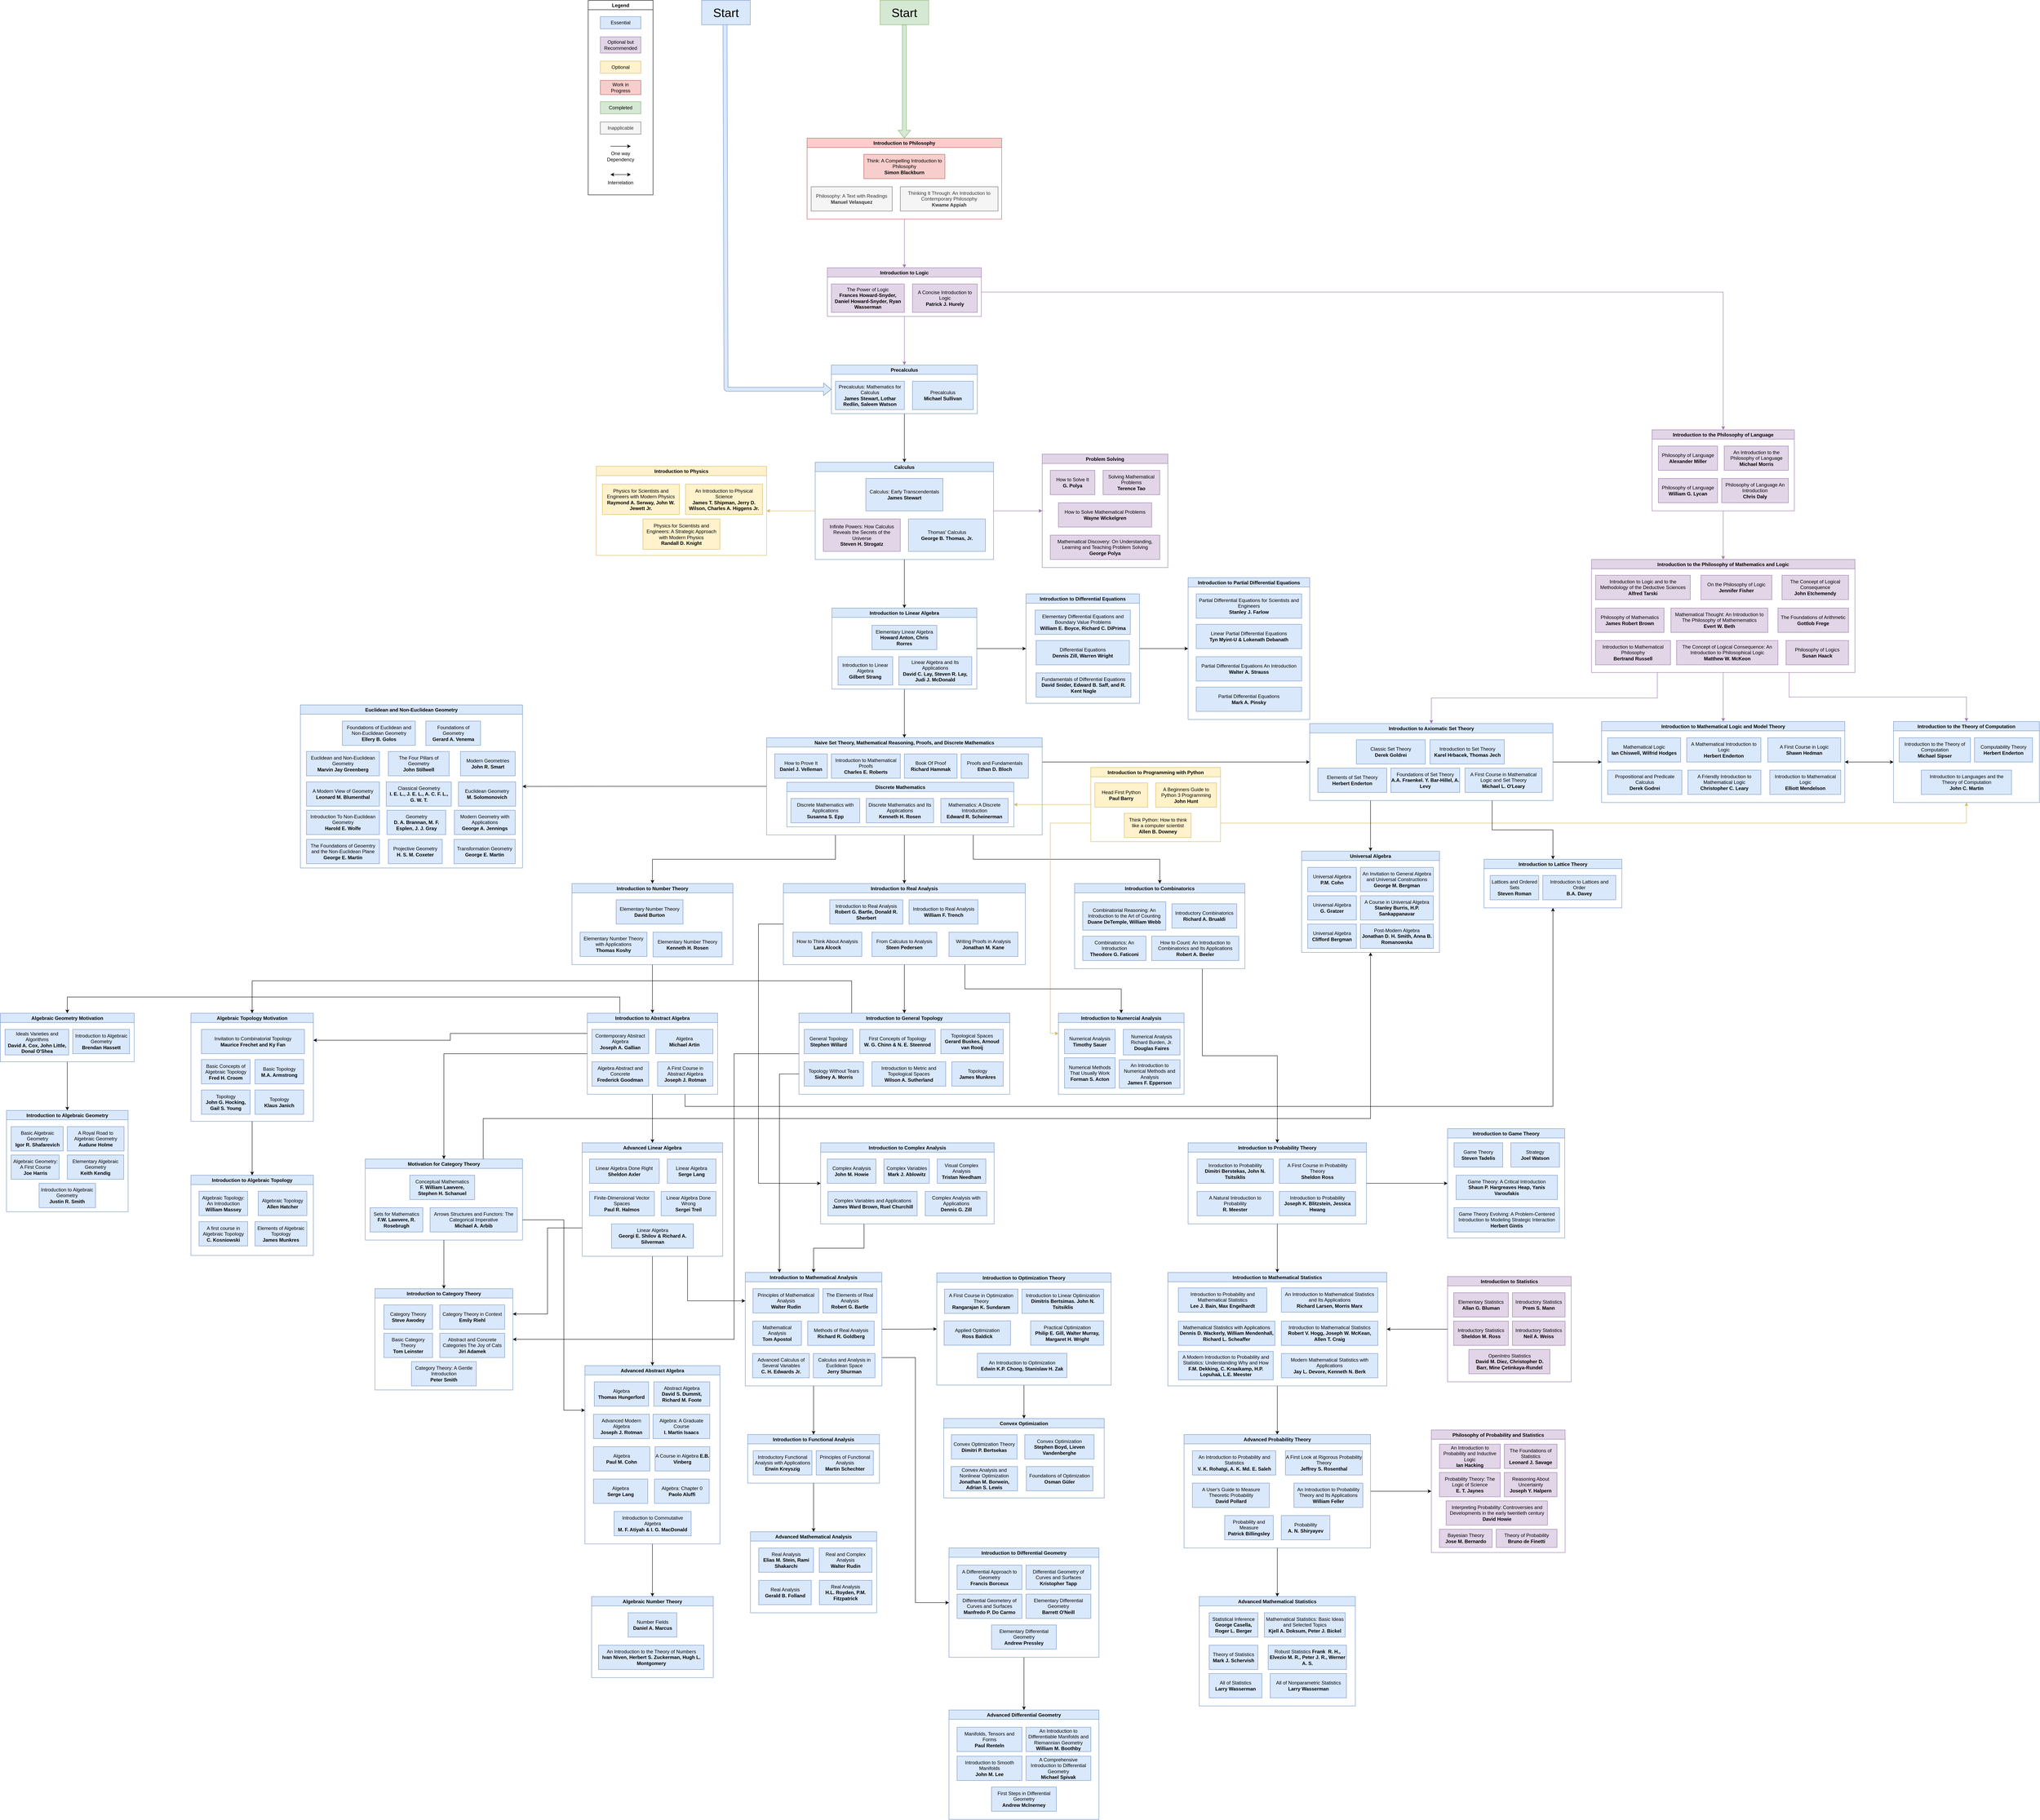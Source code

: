 <mxfile version="21.1.5" type="github">
  <diagram id="uAUSS5AuCfC497PnXvrO" name="Page-1">
    <mxGraphModel dx="5308" dy="2160" grid="1" gridSize="10" guides="1" tooltips="1" connect="1" arrows="1" fold="1" page="1" pageScale="1" pageWidth="850" pageHeight="1100" math="0" shadow="0">
      <root>
        <mxCell id="0" />
        <mxCell id="1" parent="0" />
        <mxCell id="ZpYR9GBJYjBJ57970Wno-1" value="Legend" style="swimlane;fillColor=#FFFFFF;" parent="1" vertex="1">
          <mxGeometry x="-1320" y="-1100" width="160" height="480" as="geometry" />
        </mxCell>
        <mxCell id="ZpYR9GBJYjBJ57970Wno-2" value="Optional" style="rounded=0;whiteSpace=wrap;html=1;fillColor=#fff2cc;strokeColor=#d6b656;" parent="ZpYR9GBJYjBJ57970Wno-1" vertex="1">
          <mxGeometry x="30" y="150" width="100" height="30" as="geometry" />
        </mxCell>
        <mxCell id="ZpYR9GBJYjBJ57970Wno-3" value="Optional but Recommended" style="rounded=0;whiteSpace=wrap;html=1;fillColor=#e1d5e7;strokeColor=#9673a6;" parent="ZpYR9GBJYjBJ57970Wno-1" vertex="1">
          <mxGeometry x="30" y="90" width="100" height="40" as="geometry" />
        </mxCell>
        <mxCell id="ZpYR9GBJYjBJ57970Wno-4" value="Essential&lt;br&gt;" style="rounded=0;whiteSpace=wrap;html=1;fillColor=#dae8fc;strokeColor=#6c8ebf;" parent="ZpYR9GBJYjBJ57970Wno-1" vertex="1">
          <mxGeometry x="30" y="40" width="100" height="30" as="geometry" />
        </mxCell>
        <mxCell id="HZ-TQ83FuogPrPlQnaqr-46" value="" style="endArrow=classic;html=1;" parent="ZpYR9GBJYjBJ57970Wno-1" edge="1">
          <mxGeometry width="50" height="50" relative="1" as="geometry">
            <mxPoint x="55" y="360" as="sourcePoint" />
            <mxPoint x="105" y="360" as="targetPoint" />
          </mxGeometry>
        </mxCell>
        <mxCell id="HZ-TQ83FuogPrPlQnaqr-47" value="One way Dependency" style="text;html=1;strokeColor=none;fillColor=none;align=center;verticalAlign=middle;whiteSpace=wrap;rounded=0;" parent="ZpYR9GBJYjBJ57970Wno-1" vertex="1">
          <mxGeometry x="40" y="370" width="80" height="30" as="geometry" />
        </mxCell>
        <mxCell id="HZ-TQ83FuogPrPlQnaqr-48" value="" style="endArrow=classic;startArrow=classic;html=1;" parent="ZpYR9GBJYjBJ57970Wno-1" edge="1">
          <mxGeometry width="50" height="50" relative="1" as="geometry">
            <mxPoint x="55" y="430" as="sourcePoint" />
            <mxPoint x="105" y="430" as="targetPoint" />
          </mxGeometry>
        </mxCell>
        <mxCell id="HZ-TQ83FuogPrPlQnaqr-49" value="Interrelation" style="text;html=1;strokeColor=none;fillColor=none;align=center;verticalAlign=middle;whiteSpace=wrap;rounded=0;" parent="ZpYR9GBJYjBJ57970Wno-1" vertex="1">
          <mxGeometry x="40" y="440" width="80" height="20" as="geometry" />
        </mxCell>
        <mxCell id="yWb--QfeT0RWMROYYDaG-1" value="Completed" style="rounded=0;whiteSpace=wrap;html=1;fillColor=#d5e8d4;strokeColor=#82b366;" vertex="1" parent="ZpYR9GBJYjBJ57970Wno-1">
          <mxGeometry x="30" y="250" width="100" height="30" as="geometry" />
        </mxCell>
        <mxCell id="yWb--QfeT0RWMROYYDaG-4" value="Work in &lt;br&gt;Progress" style="rounded=0;whiteSpace=wrap;html=1;fillColor=#f8cecc;strokeColor=#b85450;" vertex="1" parent="ZpYR9GBJYjBJ57970Wno-1">
          <mxGeometry x="30" y="197.5" width="100" height="35" as="geometry" />
        </mxCell>
        <mxCell id="yWb--QfeT0RWMROYYDaG-6" value="Inapplicable" style="rounded=0;whiteSpace=wrap;html=1;fillColor=#f5f5f5;strokeColor=#666666;fontColor=#333333;" vertex="1" parent="ZpYR9GBJYjBJ57970Wno-1">
          <mxGeometry x="30" y="300" width="100" height="30" as="geometry" />
        </mxCell>
        <mxCell id="ZpYR9GBJYjBJ57970Wno-6" value="" style="shape=flexArrow;endArrow=classic;html=1;fontSize=30;entryX=0.5;entryY=0;entryDx=0;entryDy=0;fillColor=#d5e8d4;strokeColor=#82b366;exitX=0.5;exitY=1;exitDx=0;exitDy=0;" parent="1" source="ZpYR9GBJYjBJ57970Wno-7" target="ZpYR9GBJYjBJ57970Wno-8" edge="1">
          <mxGeometry width="50" height="50" relative="1" as="geometry">
            <mxPoint x="-579" y="-1040" as="sourcePoint" />
            <mxPoint x="-579" y="-510" as="targetPoint" />
          </mxGeometry>
        </mxCell>
        <mxCell id="ZpYR9GBJYjBJ57970Wno-7" value="Start" style="rounded=0;whiteSpace=wrap;html=1;fontSize=30;fillColor=#d5e8d4;strokeColor=#82b366;" parent="1" vertex="1">
          <mxGeometry x="-600" y="-1100" width="120" height="60" as="geometry" />
        </mxCell>
        <mxCell id="ZpYR9GBJYjBJ57970Wno-19" style="edgeStyle=orthogonalEdgeStyle;rounded=0;orthogonalLoop=1;jettySize=auto;html=1;fillColor=#e1d5e7;strokeColor=#9673a6;" parent="1" source="ZpYR9GBJYjBJ57970Wno-8" target="ZpYR9GBJYjBJ57970Wno-16" edge="1">
          <mxGeometry relative="1" as="geometry" />
        </mxCell>
        <mxCell id="ZpYR9GBJYjBJ57970Wno-8" value="Introduction to Philosophy" style="swimlane;fillColor=#f8cecc;strokeColor=#b85450;" parent="1" vertex="1">
          <mxGeometry x="-780" y="-760" width="480" height="200" as="geometry" />
        </mxCell>
        <mxCell id="ZpYR9GBJYjBJ57970Wno-9" value="Think: A Compelling Introduction to Philosophy&lt;br&gt;&lt;b&gt;Simon Blackburn&lt;/b&gt;&lt;br&gt;" style="rounded=0;whiteSpace=wrap;html=1;fillColor=#f8cecc;strokeColor=#b85450;" parent="ZpYR9GBJYjBJ57970Wno-8" vertex="1">
          <mxGeometry x="140" y="40" width="200" height="60" as="geometry" />
        </mxCell>
        <mxCell id="ZpYR9GBJYjBJ57970Wno-10" value="Philosophy: A Text with Readings&lt;br&gt;&lt;b&gt;Manuel Velasquez&lt;/b&gt;" style="rounded=0;whiteSpace=wrap;html=1;fillColor=#f5f5f5;strokeColor=#666666;fontColor=#333333;" parent="ZpYR9GBJYjBJ57970Wno-8" vertex="1">
          <mxGeometry x="10" y="120" width="200" height="60" as="geometry" />
        </mxCell>
        <mxCell id="ZpYR9GBJYjBJ57970Wno-11" value="Thinking It Through: An Introduction to Contemporary Philosophy&lt;br&gt;&lt;b&gt;Kwame Appiah&lt;/b&gt;" style="rounded=0;whiteSpace=wrap;html=1;fillColor=#f5f5f5;strokeColor=#666666;fontColor=#333333;" parent="ZpYR9GBJYjBJ57970Wno-8" vertex="1">
          <mxGeometry x="230" y="120" width="241" height="60" as="geometry" />
        </mxCell>
        <mxCell id="ZpYR9GBJYjBJ57970Wno-27" style="edgeStyle=orthogonalEdgeStyle;rounded=0;orthogonalLoop=1;jettySize=auto;html=1;exitX=0.5;exitY=1;exitDx=0;exitDy=0;entryX=0.5;entryY=0;entryDx=0;entryDy=0;fillColor=#e1d5e7;strokeColor=#9673a6;" parent="1" source="ZpYR9GBJYjBJ57970Wno-16" target="ZpYR9GBJYjBJ57970Wno-20" edge="1">
          <mxGeometry relative="1" as="geometry" />
        </mxCell>
        <mxCell id="HZ-TQ83FuogPrPlQnaqr-62" style="edgeStyle=orthogonalEdgeStyle;rounded=0;orthogonalLoop=1;jettySize=auto;html=1;exitX=1;exitY=0.5;exitDx=0;exitDy=0;entryX=0.5;entryY=0;entryDx=0;entryDy=0;fillColor=#e1d5e7;strokeColor=#9673a6;" parent="1" source="ZpYR9GBJYjBJ57970Wno-16" target="HZ-TQ83FuogPrPlQnaqr-56" edge="1">
          <mxGeometry relative="1" as="geometry" />
        </mxCell>
        <mxCell id="ZpYR9GBJYjBJ57970Wno-16" value="Introduction to Logic" style="swimlane;fillColor=#e1d5e7;strokeColor=#9673a6;" parent="1" vertex="1">
          <mxGeometry x="-730" y="-440" width="380" height="120" as="geometry" />
        </mxCell>
        <mxCell id="ZpYR9GBJYjBJ57970Wno-17" value="The Power of Logic&lt;br&gt;&lt;b&gt;Frances Howard-Snyder, Daniel Howard-Snyder, Ryan Wasserman&lt;/b&gt;" style="rounded=0;whiteSpace=wrap;html=1;fillColor=#e1d5e7;strokeColor=#9673a6;" parent="ZpYR9GBJYjBJ57970Wno-16" vertex="1">
          <mxGeometry x="10" y="40" width="180" height="70" as="geometry" />
        </mxCell>
        <mxCell id="ZpYR9GBJYjBJ57970Wno-18" value="A Concise Introduction to Logic&lt;br&gt;&lt;b&gt;Patrick J. Hurely&lt;/b&gt;" style="rounded=0;whiteSpace=wrap;html=1;fillColor=#e1d5e7;strokeColor=#9673a6;" parent="ZpYR9GBJYjBJ57970Wno-16" vertex="1">
          <mxGeometry x="210" y="40" width="160" height="70" as="geometry" />
        </mxCell>
        <mxCell id="ZpYR9GBJYjBJ57970Wno-38" style="edgeStyle=orthogonalEdgeStyle;rounded=0;orthogonalLoop=1;jettySize=auto;html=1;exitX=0.5;exitY=1;exitDx=0;exitDy=0;" parent="1" source="ZpYR9GBJYjBJ57970Wno-20" target="ZpYR9GBJYjBJ57970Wno-36" edge="1">
          <mxGeometry relative="1" as="geometry" />
        </mxCell>
        <mxCell id="ZpYR9GBJYjBJ57970Wno-20" value="Precalculus" style="swimlane;fillColor=#dae8fc;strokeColor=#6c8ebf;" parent="1" vertex="1">
          <mxGeometry x="-720" y="-200" width="360" height="120" as="geometry" />
        </mxCell>
        <mxCell id="ZpYR9GBJYjBJ57970Wno-21" value="Precalculus: Mathematics for Calculus&lt;br&gt;&lt;b&gt;James Stewart, Lothar Redlin, Saleem Watson&lt;/b&gt;" style="rounded=0;whiteSpace=wrap;html=1;fillColor=#dae8fc;strokeColor=#6c8ebf;" parent="ZpYR9GBJYjBJ57970Wno-20" vertex="1">
          <mxGeometry x="10" y="40" width="170" height="70" as="geometry" />
        </mxCell>
        <mxCell id="ZpYR9GBJYjBJ57970Wno-32" value="Precalculus&lt;br&gt;&lt;b&gt;Michael Sullivan&lt;/b&gt;" style="rounded=0;whiteSpace=wrap;html=1;fillColor=#dae8fc;strokeColor=#6c8ebf;" parent="ZpYR9GBJYjBJ57970Wno-20" vertex="1">
          <mxGeometry x="200" y="40" width="150" height="70" as="geometry" />
        </mxCell>
        <mxCell id="ZpYR9GBJYjBJ57970Wno-53" style="edgeStyle=orthogonalEdgeStyle;rounded=0;orthogonalLoop=1;jettySize=auto;html=1;exitX=0.5;exitY=1;exitDx=0;exitDy=0;" parent="1" source="ZpYR9GBJYjBJ57970Wno-36" target="ZpYR9GBJYjBJ57970Wno-49" edge="1">
          <mxGeometry relative="1" as="geometry" />
        </mxCell>
        <mxCell id="ZpYR9GBJYjBJ57970Wno-108" style="edgeStyle=orthogonalEdgeStyle;rounded=0;orthogonalLoop=1;jettySize=auto;html=1;exitX=1;exitY=0.5;exitDx=0;exitDy=0;entryX=0;entryY=0.5;entryDx=0;entryDy=0;fillColor=#e1d5e7;strokeColor=#9673a6;" parent="1" source="ZpYR9GBJYjBJ57970Wno-36" target="ZpYR9GBJYjBJ57970Wno-66" edge="1">
          <mxGeometry relative="1" as="geometry" />
        </mxCell>
        <mxCell id="ZpYR9GBJYjBJ57970Wno-111" style="edgeStyle=orthogonalEdgeStyle;rounded=0;orthogonalLoop=1;jettySize=auto;html=1;exitX=0;exitY=0.5;exitDx=0;exitDy=0;entryX=1;entryY=0.5;entryDx=0;entryDy=0;fillColor=#fff2cc;strokeColor=#d6b656;" parent="1" source="ZpYR9GBJYjBJ57970Wno-36" target="ZpYR9GBJYjBJ57970Wno-109" edge="1">
          <mxGeometry relative="1" as="geometry" />
        </mxCell>
        <mxCell id="ZpYR9GBJYjBJ57970Wno-36" value="Calculus" style="swimlane;fillColor=#dae8fc;strokeColor=#6c8ebf;" parent="1" vertex="1">
          <mxGeometry x="-760" y="40" width="440" height="240" as="geometry" />
        </mxCell>
        <mxCell id="ZpYR9GBJYjBJ57970Wno-37" value="Calculus: Early Transcendentals&lt;br&gt;&lt;b&gt;James Stewart&lt;/b&gt;" style="rounded=0;whiteSpace=wrap;html=1;fillColor=#dae8fc;strokeColor=#6c8ebf;" parent="ZpYR9GBJYjBJ57970Wno-36" vertex="1">
          <mxGeometry x="125" y="40" width="190" height="80" as="geometry" />
        </mxCell>
        <mxCell id="ZpYR9GBJYjBJ57970Wno-44" value="Infinite Powers: How Calculus Reveals the Secrets of the Universe&lt;br&gt;&lt;b&gt;Steven H. Strogatz&lt;/b&gt;" style="rounded=0;whiteSpace=wrap;html=1;fillColor=#e1d5e7;strokeColor=#9673a6;" parent="ZpYR9GBJYjBJ57970Wno-36" vertex="1">
          <mxGeometry x="20" y="140" width="190" height="80" as="geometry" />
        </mxCell>
        <mxCell id="ZpYR9GBJYjBJ57970Wno-48" value="Thomas&#39; Calculus&lt;br&gt;&lt;b&gt;George B. Thomas, Jr.&lt;/b&gt;" style="rounded=0;whiteSpace=wrap;html=1;fillColor=#dae8fc;strokeColor=#6c8ebf;" parent="ZpYR9GBJYjBJ57970Wno-36" vertex="1">
          <mxGeometry x="230" y="140" width="190" height="80" as="geometry" />
        </mxCell>
        <mxCell id="ZpYR9GBJYjBJ57970Wno-39" value="" style="shape=flexArrow;endArrow=classic;html=1;entryX=0;entryY=0.5;entryDx=0;entryDy=0;fillColor=#dae8fc;strokeColor=#6c8ebf;" parent="1" target="ZpYR9GBJYjBJ57970Wno-20" edge="1">
          <mxGeometry width="50" height="50" relative="1" as="geometry">
            <mxPoint x="-982.5" y="-1050" as="sourcePoint" />
            <mxPoint x="-981" y="-256" as="targetPoint" />
            <Array as="points">
              <mxPoint x="-980" y="-140" />
            </Array>
          </mxGeometry>
        </mxCell>
        <mxCell id="ZpYR9GBJYjBJ57970Wno-40" value="Start" style="rounded=0;whiteSpace=wrap;html=1;fontSize=30;fillColor=#dae8fc;strokeColor=#6c8ebf;" parent="1" vertex="1">
          <mxGeometry x="-1040" y="-1100" width="120" height="60" as="geometry" />
        </mxCell>
        <mxCell id="ZpYR9GBJYjBJ57970Wno-59" style="edgeStyle=orthogonalEdgeStyle;rounded=0;orthogonalLoop=1;jettySize=auto;html=1;exitX=1;exitY=0.5;exitDx=0;exitDy=0;entryX=0;entryY=0.5;entryDx=0;entryDy=0;" parent="1" source="ZpYR9GBJYjBJ57970Wno-49" target="ZpYR9GBJYjBJ57970Wno-54" edge="1">
          <mxGeometry relative="1" as="geometry" />
        </mxCell>
        <mxCell id="ZpYR9GBJYjBJ57970Wno-78" style="edgeStyle=orthogonalEdgeStyle;rounded=0;orthogonalLoop=1;jettySize=auto;html=1;exitX=0.5;exitY=1;exitDx=0;exitDy=0;entryX=0.5;entryY=0;entryDx=0;entryDy=0;" parent="1" source="ZpYR9GBJYjBJ57970Wno-49" target="ZpYR9GBJYjBJ57970Wno-72" edge="1">
          <mxGeometry relative="1" as="geometry" />
        </mxCell>
        <mxCell id="ZpYR9GBJYjBJ57970Wno-49" value="Introduction to Linear Algebra" style="swimlane;fillColor=#dae8fc;strokeColor=#6c8ebf;" parent="1" vertex="1">
          <mxGeometry x="-718.75" y="400" width="357.5" height="200" as="geometry" />
        </mxCell>
        <mxCell id="ZpYR9GBJYjBJ57970Wno-50" value="Elementary Linear Algebra&lt;br&gt;&lt;b&gt;Howard Anton, Chris Rorres&lt;/b&gt;&lt;br&gt;" style="rounded=0;whiteSpace=wrap;html=1;fillColor=#dae8fc;strokeColor=#6c8ebf;" parent="ZpYR9GBJYjBJ57970Wno-49" vertex="1">
          <mxGeometry x="98.75" y="42.5" width="160" height="60" as="geometry" />
        </mxCell>
        <mxCell id="ZpYR9GBJYjBJ57970Wno-51" value="Introduction to Linear Algebra &lt;br&gt;&lt;b&gt;Gilbert Strang&lt;/b&gt;" style="rounded=0;whiteSpace=wrap;html=1;fillColor=#dae8fc;strokeColor=#6c8ebf;" parent="ZpYR9GBJYjBJ57970Wno-49" vertex="1">
          <mxGeometry x="15" y="120" width="135" height="70" as="geometry" />
        </mxCell>
        <mxCell id="ZpYR9GBJYjBJ57970Wno-52" value="Linear Algebra and Its Applications &lt;br&gt;&lt;b&gt;David C. Lay, Steven R. Lay, Judi J. McDonald&lt;/b&gt;&lt;br&gt;" style="rounded=0;whiteSpace=wrap;html=1;fillColor=#dae8fc;strokeColor=#6c8ebf;" parent="ZpYR9GBJYjBJ57970Wno-49" vertex="1">
          <mxGeometry x="165" y="120" width="180" height="70" as="geometry" />
        </mxCell>
        <mxCell id="xL-RMtT2ga-J8ltklIkg-5" style="edgeStyle=orthogonalEdgeStyle;rounded=0;orthogonalLoop=1;jettySize=auto;html=1;exitX=1;exitY=0.5;exitDx=0;exitDy=0;entryX=0;entryY=0.5;entryDx=0;entryDy=0;" parent="1" source="ZpYR9GBJYjBJ57970Wno-54" target="xL-RMtT2ga-J8ltklIkg-1" edge="1">
          <mxGeometry relative="1" as="geometry" />
        </mxCell>
        <mxCell id="ZpYR9GBJYjBJ57970Wno-54" value="Introduction to Differential Equations" style="swimlane;fillColor=#dae8fc;strokeColor=#6c8ebf;" parent="1" vertex="1">
          <mxGeometry x="-240" y="365" width="280" height="270" as="geometry" />
        </mxCell>
        <mxCell id="ZpYR9GBJYjBJ57970Wno-55" value="Elementary Differential Equations and Boundary Value Problems&lt;br&gt;&lt;b&gt;William E. Boyce, Richard C. DiPrima&lt;/b&gt;" style="rounded=0;whiteSpace=wrap;html=1;fillColor=#dae8fc;strokeColor=#6c8ebf;" parent="ZpYR9GBJYjBJ57970Wno-54" vertex="1">
          <mxGeometry x="22.5" y="40" width="235" height="60" as="geometry" />
        </mxCell>
        <mxCell id="ZpYR9GBJYjBJ57970Wno-57" value="Fundamentals of Differential Equations&lt;br&gt;&lt;span&gt;&lt;b&gt;David Snider, Edward B. Saff, and R. Kent Nagle&lt;/b&gt;&lt;/span&gt;&lt;br&gt;" style="rounded=0;whiteSpace=wrap;html=1;fillColor=#dae8fc;strokeColor=#6c8ebf;" parent="ZpYR9GBJYjBJ57970Wno-54" vertex="1">
          <mxGeometry x="25" y="195" width="234" height="60" as="geometry" />
        </mxCell>
        <mxCell id="ZpYR9GBJYjBJ57970Wno-58" value="Differential Equations&lt;br&gt;&lt;b&gt;Dennis Zill, Warren Wright&lt;/b&gt;" style="rounded=0;whiteSpace=wrap;html=1;fillColor=#dae8fc;strokeColor=#6c8ebf;" parent="ZpYR9GBJYjBJ57970Wno-54" vertex="1">
          <mxGeometry x="25" y="115" width="230" height="60" as="geometry" />
        </mxCell>
        <mxCell id="ZpYR9GBJYjBJ57970Wno-66" value="Problem Solving" style="swimlane;fillColor=#e1d5e7;strokeColor=#9673a6;" parent="1" vertex="1">
          <mxGeometry x="-200" y="20" width="310" height="280" as="geometry" />
        </mxCell>
        <mxCell id="ZpYR9GBJYjBJ57970Wno-67" value="How to Solve It&lt;br&gt;&lt;b&gt;G. Polya&lt;/b&gt;" style="rounded=0;whiteSpace=wrap;html=1;fillColor=#e1d5e7;strokeColor=#9673a6;" parent="ZpYR9GBJYjBJ57970Wno-66" vertex="1">
          <mxGeometry x="19.92" y="40" width="110" height="60" as="geometry" />
        </mxCell>
        <mxCell id="ZpYR9GBJYjBJ57970Wno-68" value="Solving Mathematical Problems&lt;br&gt;&lt;b&gt;Terence Tao&lt;/b&gt;" style="rounded=0;whiteSpace=wrap;html=1;fillColor=#e1d5e7;strokeColor=#9673a6;" parent="ZpYR9GBJYjBJ57970Wno-66" vertex="1">
          <mxGeometry x="150.09" y="40" width="140" height="60" as="geometry" />
        </mxCell>
        <mxCell id="ZpYR9GBJYjBJ57970Wno-69" value="&lt;div&gt;Mathematical Discovery: On Understanding, Learning and Teaching Problem Solving&lt;/div&gt;&lt;div&gt;&lt;b&gt;George Polya&lt;/b&gt;&lt;/div&gt;" style="rounded=0;whiteSpace=wrap;html=1;fillColor=#e1d5e7;strokeColor=#9673a6;" parent="ZpYR9GBJYjBJ57970Wno-66" vertex="1">
          <mxGeometry x="19.92" y="200" width="270.17" height="60" as="geometry" />
        </mxCell>
        <mxCell id="ZpYR9GBJYjBJ57970Wno-70" value="&lt;div&gt;How to Solve Mathematical Problems&lt;/div&gt;&lt;div&gt;&lt;b&gt;Wayne Wickelgren&lt;/b&gt;&lt;/div&gt;" style="rounded=0;whiteSpace=wrap;html=1;fillColor=#e1d5e7;strokeColor=#9673a6;" parent="ZpYR9GBJYjBJ57970Wno-66" vertex="1">
          <mxGeometry x="40" y="120" width="230" height="60" as="geometry" />
        </mxCell>
        <mxCell id="HZ-TQ83FuogPrPlQnaqr-28" style="edgeStyle=orthogonalEdgeStyle;rounded=0;orthogonalLoop=1;jettySize=auto;html=1;exitX=1;exitY=0.25;exitDx=0;exitDy=0;entryX=0;entryY=0.5;entryDx=0;entryDy=0;" parent="1" source="ZpYR9GBJYjBJ57970Wno-72" target="HZ-TQ83FuogPrPlQnaqr-14" edge="1">
          <mxGeometry relative="1" as="geometry" />
        </mxCell>
        <mxCell id="HZ-TQ83FuogPrPlQnaqr-69" style="edgeStyle=orthogonalEdgeStyle;rounded=0;orthogonalLoop=1;jettySize=auto;html=1;exitX=0.5;exitY=1;exitDx=0;exitDy=0;entryX=0.5;entryY=0;entryDx=0;entryDy=0;" parent="1" source="ZpYR9GBJYjBJ57970Wno-72" target="HZ-TQ83FuogPrPlQnaqr-63" edge="1">
          <mxGeometry relative="1" as="geometry" />
        </mxCell>
        <mxCell id="HZ-TQ83FuogPrPlQnaqr-84" style="edgeStyle=orthogonalEdgeStyle;rounded=0;orthogonalLoop=1;jettySize=auto;html=1;exitX=0.75;exitY=1;exitDx=0;exitDy=0;entryX=0.5;entryY=0;entryDx=0;entryDy=0;" parent="1" source="ZpYR9GBJYjBJ57970Wno-72" target="HZ-TQ83FuogPrPlQnaqr-79" edge="1">
          <mxGeometry relative="1" as="geometry" />
        </mxCell>
        <mxCell id="HZ-TQ83FuogPrPlQnaqr-98" style="edgeStyle=orthogonalEdgeStyle;rounded=0;orthogonalLoop=1;jettySize=auto;html=1;exitX=0;exitY=0.5;exitDx=0;exitDy=0;entryX=1;entryY=0.5;entryDx=0;entryDy=0;" parent="1" source="ZpYR9GBJYjBJ57970Wno-72" target="HZ-TQ83FuogPrPlQnaqr-85" edge="1">
          <mxGeometry relative="1" as="geometry" />
        </mxCell>
        <mxCell id="HZ-TQ83FuogPrPlQnaqr-99" style="edgeStyle=orthogonalEdgeStyle;rounded=0;orthogonalLoop=1;jettySize=auto;html=1;exitX=0.25;exitY=1;exitDx=0;exitDy=0;entryX=0.5;entryY=0;entryDx=0;entryDy=0;" parent="1" source="ZpYR9GBJYjBJ57970Wno-72" target="HZ-TQ83FuogPrPlQnaqr-70" edge="1">
          <mxGeometry relative="1" as="geometry" />
        </mxCell>
        <mxCell id="ZpYR9GBJYjBJ57970Wno-72" value="Naive Set Theory, Mathematical Reasoning, Proofs, and Discrete Mathematics" style="swimlane;fillColor=#dae8fc;strokeColor=#6c8ebf;" parent="1" vertex="1">
          <mxGeometry x="-880" y="720" width="680" height="240" as="geometry" />
        </mxCell>
        <mxCell id="ZpYR9GBJYjBJ57970Wno-74" value="How to Prove It&lt;br&gt;&lt;b&gt;Daniel J. Velleman&lt;/b&gt;" style="rounded=0;whiteSpace=wrap;html=1;fillColor=#dae8fc;strokeColor=#6c8ebf;" parent="ZpYR9GBJYjBJ57970Wno-72" vertex="1">
          <mxGeometry x="20" y="40" width="130" height="60" as="geometry" />
        </mxCell>
        <mxCell id="ZpYR9GBJYjBJ57970Wno-76" value="Introduction to Mathematical Proofs&lt;br&gt;&lt;b&gt;Charles E. Roberts&lt;/b&gt;" style="rounded=0;whiteSpace=wrap;html=1;fillColor=#dae8fc;strokeColor=#6c8ebf;" parent="ZpYR9GBJYjBJ57970Wno-72" vertex="1">
          <mxGeometry x="160" y="40" width="170" height="60" as="geometry" />
        </mxCell>
        <mxCell id="ZpYR9GBJYjBJ57970Wno-77" value="Proofs and Fundamentals&lt;br&gt;&lt;b&gt;Ethan D. Bloch&lt;/b&gt;&lt;br&gt;" style="rounded=0;whiteSpace=wrap;html=1;fillColor=#dae8fc;strokeColor=#6c8ebf;" parent="ZpYR9GBJYjBJ57970Wno-72" vertex="1">
          <mxGeometry x="480" y="40" width="166" height="60" as="geometry" />
        </mxCell>
        <mxCell id="ZpYR9GBJYjBJ57970Wno-75" value="Book Of Proof&lt;br&gt;&lt;b&gt;Richard Hammak&lt;/b&gt;&lt;br&gt;" style="rounded=0;whiteSpace=wrap;html=1;fillColor=#dae8fc;strokeColor=#6c8ebf;" parent="ZpYR9GBJYjBJ57970Wno-72" vertex="1">
          <mxGeometry x="340" y="40" width="130" height="60" as="geometry" />
        </mxCell>
        <mxCell id="ZpYR9GBJYjBJ57970Wno-95" value="Discrete Mathematics" style="swimlane;fillColor=#dae8fc;strokeColor=#6c8ebf;" parent="ZpYR9GBJYjBJ57970Wno-72" vertex="1">
          <mxGeometry x="50" y="110" width="560" height="110" as="geometry" />
        </mxCell>
        <mxCell id="ZpYR9GBJYjBJ57970Wno-73" value="Discrete Mathematics with Applications&lt;br&gt;&lt;b&gt;Susanna S. Epp&lt;/b&gt;" style="rounded=0;whiteSpace=wrap;html=1;fillColor=#dae8fc;strokeColor=#6c8ebf;" parent="ZpYR9GBJYjBJ57970Wno-95" vertex="1">
          <mxGeometry x="10" y="40" width="170" height="60" as="geometry" />
        </mxCell>
        <mxCell id="ZpYR9GBJYjBJ57970Wno-85" value="Discrete Mathematics and Its Applications&lt;br&gt;&lt;b&gt;Kenneth H. Rosen&lt;/b&gt;&lt;b&gt;&lt;br&gt;&lt;/b&gt;" style="rounded=0;whiteSpace=wrap;html=1;fillColor=#dae8fc;strokeColor=#6c8ebf;" parent="ZpYR9GBJYjBJ57970Wno-95" vertex="1">
          <mxGeometry x="196" y="40" width="166" height="60" as="geometry" />
        </mxCell>
        <mxCell id="ZpYR9GBJYjBJ57970Wno-102" value="&lt;div&gt;Mathematics: A Discrete Introduction&lt;/div&gt;&lt;div&gt;&lt;b&gt;Edward R. Scheinerman&lt;/b&gt;&lt;/div&gt;" style="rounded=0;whiteSpace=wrap;html=1;fillColor=#dae8fc;strokeColor=#6c8ebf;" parent="ZpYR9GBJYjBJ57970Wno-95" vertex="1">
          <mxGeometry x="380" y="40" width="166" height="60" as="geometry" />
        </mxCell>
        <mxCell id="ZpYR9GBJYjBJ57970Wno-109" value="Introduction to Physics" style="swimlane;fillColor=#fff2cc;strokeColor=#d6b656;" parent="1" vertex="1">
          <mxGeometry x="-1300" y="50" width="420" height="220" as="geometry" />
        </mxCell>
        <mxCell id="ZpYR9GBJYjBJ57970Wno-110" value="Physics for Scientists and Engineers with Modern Physics&lt;br&gt;&lt;b&gt;Raymond A. Serway, John W. Jewett Jr.&lt;/b&gt;&lt;br&gt;" style="rounded=0;whiteSpace=wrap;html=1;fillColor=#fff2cc;strokeColor=#d6b656;" parent="ZpYR9GBJYjBJ57970Wno-109" vertex="1">
          <mxGeometry x="15" y="44" width="190" height="75" as="geometry" />
        </mxCell>
        <mxCell id="ZpYR9GBJYjBJ57970Wno-112" value="An Introduction to Physical Science&lt;br&gt;&lt;b&gt;James T. Shipman, Jerry D. Wilson, Charles A. Higgens Jr.&lt;/b&gt;" style="rounded=0;whiteSpace=wrap;html=1;fillColor=#fff2cc;strokeColor=#d6b656;" parent="ZpYR9GBJYjBJ57970Wno-109" vertex="1">
          <mxGeometry x="220" y="44" width="190" height="75" as="geometry" />
        </mxCell>
        <mxCell id="ZpYR9GBJYjBJ57970Wno-115" value="Physics for Scientists and Engineers: A Strategic Approach with Modern Physics&lt;br&gt;&lt;b&gt;Randall D. Knight&lt;/b&gt;" style="rounded=0;whiteSpace=wrap;html=1;fillColor=#fff2cc;strokeColor=#d6b656;" parent="ZpYR9GBJYjBJ57970Wno-109" vertex="1">
          <mxGeometry x="115" y="130" width="190" height="75" as="geometry" />
        </mxCell>
        <mxCell id="ZpYR9GBJYjBJ57970Wno-122" style="edgeStyle=orthogonalEdgeStyle;rounded=0;orthogonalLoop=1;jettySize=auto;html=1;exitX=0;exitY=0.5;exitDx=0;exitDy=0;entryX=1;entryY=0.5;entryDx=0;entryDy=0;fillColor=#fff2cc;strokeColor=#d6b656;" parent="1" source="ZpYR9GBJYjBJ57970Wno-117" target="ZpYR9GBJYjBJ57970Wno-95" edge="1">
          <mxGeometry relative="1" as="geometry" />
        </mxCell>
        <mxCell id="HZ-TQ83FuogPrPlQnaqr-44" style="edgeStyle=orthogonalEdgeStyle;rounded=0;orthogonalLoop=1;jettySize=auto;html=1;exitX=1;exitY=0.75;exitDx=0;exitDy=0;entryX=0.5;entryY=1;entryDx=0;entryDy=0;fillColor=#fff2cc;strokeColor=#d6b656;" parent="1" source="ZpYR9GBJYjBJ57970Wno-117" target="HZ-TQ83FuogPrPlQnaqr-37" edge="1">
          <mxGeometry relative="1" as="geometry" />
        </mxCell>
        <mxCell id="HZ-TQ83FuogPrPlQnaqr-125" style="edgeStyle=orthogonalEdgeStyle;rounded=0;orthogonalLoop=1;jettySize=auto;html=1;exitX=0;exitY=0.75;exitDx=0;exitDy=0;entryX=0;entryY=0.25;entryDx=0;entryDy=0;fillColor=#fff2cc;strokeColor=#d6b656;" parent="1" source="ZpYR9GBJYjBJ57970Wno-117" target="HZ-TQ83FuogPrPlQnaqr-119" edge="1">
          <mxGeometry relative="1" as="geometry" />
        </mxCell>
        <mxCell id="ZpYR9GBJYjBJ57970Wno-117" value="Introduction to Programming with Python" style="swimlane;fillColor=#fff2cc;strokeColor=#d6b656;" parent="1" vertex="1">
          <mxGeometry x="-80" y="793.5" width="320" height="183" as="geometry" />
        </mxCell>
        <mxCell id="ZpYR9GBJYjBJ57970Wno-118" value="Head First Python&lt;br&gt;&lt;b&gt;Paul Barry&lt;/b&gt;" style="rounded=0;whiteSpace=wrap;html=1;fillColor=#fff2cc;strokeColor=#d6b656;" parent="ZpYR9GBJYjBJ57970Wno-117" vertex="1">
          <mxGeometry x="10" y="38" width="130" height="60" as="geometry" />
        </mxCell>
        <mxCell id="ZpYR9GBJYjBJ57970Wno-119" value="&lt;div&gt;Think Python: How to think like a computer scientist&lt;/div&gt;&lt;div&gt;&lt;b&gt;Allen B. Downey&lt;/b&gt;&lt;/div&gt;" style="rounded=0;whiteSpace=wrap;html=1;fillColor=#fff2cc;strokeColor=#d6b656;" parent="ZpYR9GBJYjBJ57970Wno-117" vertex="1">
          <mxGeometry x="82.5" y="113" width="165" height="60" as="geometry" />
        </mxCell>
        <mxCell id="ZpYR9GBJYjBJ57970Wno-120" value="A Beginners Guide to Python 3 Programming&lt;br&gt;&lt;b&gt;John Hunt&lt;/b&gt;" style="rounded=0;whiteSpace=wrap;html=1;fillColor=#fff2cc;strokeColor=#d6b656;" parent="ZpYR9GBJYjBJ57970Wno-117" vertex="1">
          <mxGeometry x="160" y="38" width="150" height="60" as="geometry" />
        </mxCell>
        <mxCell id="HZ-TQ83FuogPrPlQnaqr-53" style="edgeStyle=orthogonalEdgeStyle;rounded=0;orthogonalLoop=1;jettySize=auto;html=1;exitX=0.5;exitY=1;exitDx=0;exitDy=0;entryX=0.5;entryY=0;entryDx=0;entryDy=0;fillColor=#e1d5e7;strokeColor=#9673a6;" parent="1" source="HZ-TQ83FuogPrPlQnaqr-1" target="HZ-TQ83FuogPrPlQnaqr-29" edge="1">
          <mxGeometry relative="1" as="geometry" />
        </mxCell>
        <mxCell id="HZ-TQ83FuogPrPlQnaqr-54" style="edgeStyle=orthogonalEdgeStyle;rounded=0;orthogonalLoop=1;jettySize=auto;html=1;exitX=0.25;exitY=1;exitDx=0;exitDy=0;fillColor=#e1d5e7;strokeColor=#9673a6;" parent="1" source="HZ-TQ83FuogPrPlQnaqr-1" target="HZ-TQ83FuogPrPlQnaqr-14" edge="1">
          <mxGeometry relative="1" as="geometry" />
        </mxCell>
        <mxCell id="HZ-TQ83FuogPrPlQnaqr-55" style="edgeStyle=orthogonalEdgeStyle;rounded=0;orthogonalLoop=1;jettySize=auto;html=1;exitX=0.75;exitY=1;exitDx=0;exitDy=0;entryX=0.5;entryY=0;entryDx=0;entryDy=0;fillColor=#e1d5e7;strokeColor=#9673a6;" parent="1" source="HZ-TQ83FuogPrPlQnaqr-1" target="HZ-TQ83FuogPrPlQnaqr-37" edge="1">
          <mxGeometry relative="1" as="geometry" />
        </mxCell>
        <mxCell id="HZ-TQ83FuogPrPlQnaqr-1" value="Introduction to the Philosophy of Mathematics and Logic" style="swimlane;fillColor=#e1d5e7;strokeColor=#9673a6;" parent="1" vertex="1">
          <mxGeometry x="1155" y="280" width="650" height="279" as="geometry" />
        </mxCell>
        <mxCell id="HZ-TQ83FuogPrPlQnaqr-2" value="Introduction to Logic and to the Methodology of the Deductive Sciences&lt;br&gt;&lt;b&gt;Alfred Tarski&lt;/b&gt;" style="rounded=0;whiteSpace=wrap;html=1;fillColor=#e1d5e7;strokeColor=#9673a6;" parent="HZ-TQ83FuogPrPlQnaqr-1" vertex="1">
          <mxGeometry x="10" y="39" width="234" height="60" as="geometry" />
        </mxCell>
        <mxCell id="HZ-TQ83FuogPrPlQnaqr-3" value="Introduction to Mathematical Philosophy&lt;br&gt;&lt;b&gt;Bertrand Russell&lt;/b&gt;" style="rounded=0;whiteSpace=wrap;html=1;fillColor=#e1d5e7;strokeColor=#9673a6;" parent="HZ-TQ83FuogPrPlQnaqr-1" vertex="1">
          <mxGeometry x="10" y="200" width="185" height="60" as="geometry" />
        </mxCell>
        <mxCell id="HZ-TQ83FuogPrPlQnaqr-4" value="Mathematical Thought: An Introduction to The Philosophy of Mathemematics&lt;br&gt;&lt;b&gt;Evert W. Beth&lt;/b&gt;" style="rounded=0;whiteSpace=wrap;html=1;fillColor=#e1d5e7;strokeColor=#9673a6;" parent="HZ-TQ83FuogPrPlQnaqr-1" vertex="1">
          <mxGeometry x="196" y="120" width="239" height="60" as="geometry" />
        </mxCell>
        <mxCell id="HZ-TQ83FuogPrPlQnaqr-5" value="On the Philosophy of Logic&lt;br&gt;&lt;b&gt;Jennifer Fisher&lt;/b&gt;" style="rounded=0;whiteSpace=wrap;html=1;fillColor=#e1d5e7;strokeColor=#9673a6;" parent="HZ-TQ83FuogPrPlQnaqr-1" vertex="1">
          <mxGeometry x="270" y="39" width="175" height="60" as="geometry" />
        </mxCell>
        <mxCell id="HZ-TQ83FuogPrPlQnaqr-6" value="Philosophy of Logics&lt;br&gt;&lt;b&gt;Susan Haack&lt;/b&gt;" style="rounded=0;whiteSpace=wrap;html=1;fillColor=#e1d5e7;strokeColor=#9673a6;" parent="HZ-TQ83FuogPrPlQnaqr-1" vertex="1">
          <mxGeometry x="480" y="200" width="154" height="60" as="geometry" />
        </mxCell>
        <mxCell id="HZ-TQ83FuogPrPlQnaqr-7" value="Philosophy of Mathematics&lt;br&gt;&lt;b&gt;James Robert Brown&lt;/b&gt;" style="rounded=0;whiteSpace=wrap;html=1;fillColor=#e1d5e7;strokeColor=#9673a6;" parent="HZ-TQ83FuogPrPlQnaqr-1" vertex="1">
          <mxGeometry x="10" y="120" width="169" height="60" as="geometry" />
        </mxCell>
        <mxCell id="HZ-TQ83FuogPrPlQnaqr-9" value="The Foundations of Arithmetic&lt;br&gt;&lt;b&gt;Gottlob Frege&lt;/b&gt;" style="rounded=0;whiteSpace=wrap;html=1;fillColor=#e1d5e7;strokeColor=#9673a6;" parent="HZ-TQ83FuogPrPlQnaqr-1" vertex="1">
          <mxGeometry x="460" y="120" width="174" height="60" as="geometry" />
        </mxCell>
        <mxCell id="HZ-TQ83FuogPrPlQnaqr-10" value="The Concept of Logical Consequence&lt;br&gt;&lt;b&gt;John Etchemendy&lt;/b&gt;" style="rounded=0;whiteSpace=wrap;html=1;fillColor=#e1d5e7;strokeColor=#9673a6;" parent="HZ-TQ83FuogPrPlQnaqr-1" vertex="1">
          <mxGeometry x="470" y="39" width="164" height="60" as="geometry" />
        </mxCell>
        <mxCell id="HZ-TQ83FuogPrPlQnaqr-12" value="The Concept of Logical Consequence: An Introduction to Philosophical Logic&lt;br&gt;&lt;b&gt;Matthew W. McKeon&lt;/b&gt;" style="rounded=0;whiteSpace=wrap;html=1;fillColor=#e1d5e7;strokeColor=#9673a6;" parent="HZ-TQ83FuogPrPlQnaqr-1" vertex="1">
          <mxGeometry x="210" y="200" width="250" height="60" as="geometry" />
        </mxCell>
        <mxCell id="HZ-TQ83FuogPrPlQnaqr-36" style="edgeStyle=orthogonalEdgeStyle;rounded=0;orthogonalLoop=1;jettySize=auto;html=1;exitX=1;exitY=0.5;exitDx=0;exitDy=0;entryX=0;entryY=0.5;entryDx=0;entryDy=0;" parent="1" source="HZ-TQ83FuogPrPlQnaqr-14" target="HZ-TQ83FuogPrPlQnaqr-29" edge="1">
          <mxGeometry relative="1" as="geometry" />
        </mxCell>
        <mxCell id="XHwMdBdWKg2Phqc04OuS-63" style="edgeStyle=orthogonalEdgeStyle;rounded=0;orthogonalLoop=1;jettySize=auto;html=1;exitX=0.25;exitY=1;exitDx=0;exitDy=0;entryX=0.5;entryY=0;entryDx=0;entryDy=0;" parent="1" source="HZ-TQ83FuogPrPlQnaqr-14" target="XHwMdBdWKg2Phqc04OuS-54" edge="1">
          <mxGeometry relative="1" as="geometry" />
        </mxCell>
        <mxCell id="XHwMdBdWKg2Phqc04OuS-71" style="edgeStyle=orthogonalEdgeStyle;rounded=0;orthogonalLoop=1;jettySize=auto;html=1;exitX=0.75;exitY=1;exitDx=0;exitDy=0;entryX=0.5;entryY=0;entryDx=0;entryDy=0;" parent="1" source="HZ-TQ83FuogPrPlQnaqr-14" target="XHwMdBdWKg2Phqc04OuS-64" edge="1">
          <mxGeometry relative="1" as="geometry" />
        </mxCell>
        <mxCell id="HZ-TQ83FuogPrPlQnaqr-14" value="Introduction to Axiomatic Set Theory" style="swimlane;fillColor=#dae8fc;strokeColor=#6c8ebf;" parent="1" vertex="1">
          <mxGeometry x="460" y="685" width="600" height="190" as="geometry" />
        </mxCell>
        <mxCell id="HZ-TQ83FuogPrPlQnaqr-15" value="Classic Set Theory&lt;br&gt;&lt;b&gt;Derek Goldrei&lt;/b&gt;" style="rounded=0;whiteSpace=wrap;html=1;fillColor=#dae8fc;strokeColor=#6c8ebf;" parent="HZ-TQ83FuogPrPlQnaqr-14" vertex="1">
          <mxGeometry x="115" y="40" width="170" height="60" as="geometry" />
        </mxCell>
        <mxCell id="HZ-TQ83FuogPrPlQnaqr-16" value="Elements of Set Theory&lt;br&gt;&lt;b&gt;Herbert Enderton&lt;/b&gt;" style="rounded=0;whiteSpace=wrap;html=1;fillColor=#dae8fc;strokeColor=#6c8ebf;" parent="HZ-TQ83FuogPrPlQnaqr-14" vertex="1">
          <mxGeometry x="20" y="110" width="170" height="60" as="geometry" />
        </mxCell>
        <mxCell id="HZ-TQ83FuogPrPlQnaqr-17" value="Introduction to Set Theory&lt;br&gt;&lt;b&gt;Karel Hrbacek, Thomas Jech&lt;/b&gt;" style="rounded=0;whiteSpace=wrap;html=1;fillColor=#dae8fc;strokeColor=#6c8ebf;" parent="HZ-TQ83FuogPrPlQnaqr-14" vertex="1">
          <mxGeometry x="296.5" y="40" width="183.5" height="60" as="geometry" />
        </mxCell>
        <mxCell id="HZ-TQ83FuogPrPlQnaqr-18" value="Foundations of Set Theory&lt;br&gt;&lt;b&gt;A.A. Fraenkel. Y. Bar-Hillel, A. Levy&lt;/b&gt;" style="rounded=0;whiteSpace=wrap;html=1;fillColor=#dae8fc;strokeColor=#6c8ebf;" parent="HZ-TQ83FuogPrPlQnaqr-14" vertex="1">
          <mxGeometry x="200" y="110" width="170" height="60" as="geometry" />
        </mxCell>
        <mxCell id="HZ-TQ83FuogPrPlQnaqr-19" value="A First Course in Mathematical Logic and Set Theory&lt;br&gt;&lt;b&gt;Michael L. O&#39;Leary&lt;/b&gt;" style="rounded=0;whiteSpace=wrap;html=1;fillColor=#dae8fc;strokeColor=#6c8ebf;" parent="HZ-TQ83FuogPrPlQnaqr-14" vertex="1">
          <mxGeometry x="383" y="110" width="190" height="60" as="geometry" />
        </mxCell>
        <mxCell id="HZ-TQ83FuogPrPlQnaqr-29" value="Introduction to Mathematical Logic and Model Theory" style="swimlane;fillColor=#dae8fc;strokeColor=#6c8ebf;" parent="1" vertex="1">
          <mxGeometry x="1180" y="680" width="600" height="200" as="geometry" />
        </mxCell>
        <mxCell id="HZ-TQ83FuogPrPlQnaqr-30" value="Mathematical Logic&lt;br&gt;&lt;b&gt;Ian Chiswell, Wilfrid Hodges&lt;/b&gt;" style="rounded=0;whiteSpace=wrap;html=1;fillColor=#dae8fc;strokeColor=#6c8ebf;" parent="HZ-TQ83FuogPrPlQnaqr-29" vertex="1">
          <mxGeometry x="15" y="40" width="180" height="60" as="geometry" />
        </mxCell>
        <mxCell id="HZ-TQ83FuogPrPlQnaqr-31" value="Propositional and Predicate Calculus&lt;br&gt;&lt;b&gt;Derek Godrei&lt;/b&gt;" style="rounded=0;whiteSpace=wrap;html=1;fillColor=#dae8fc;strokeColor=#6c8ebf;" parent="HZ-TQ83FuogPrPlQnaqr-29" vertex="1">
          <mxGeometry x="15" y="120" width="183" height="60" as="geometry" />
        </mxCell>
        <mxCell id="HZ-TQ83FuogPrPlQnaqr-32" value="A Mathematical Introduction to Logic&lt;br&gt;&lt;b&gt;Herbert Enderton&lt;/b&gt;" style="rounded=0;whiteSpace=wrap;html=1;fillColor=#dae8fc;strokeColor=#6c8ebf;" parent="HZ-TQ83FuogPrPlQnaqr-29" vertex="1">
          <mxGeometry x="210" y="40" width="183" height="60" as="geometry" />
        </mxCell>
        <mxCell id="HZ-TQ83FuogPrPlQnaqr-33" value="A Friendly Introduction to Mathematical Logic&lt;br&gt;&lt;b&gt;Christopher C. Leary&lt;/b&gt;" style="rounded=0;whiteSpace=wrap;html=1;fillColor=#dae8fc;strokeColor=#6c8ebf;" parent="HZ-TQ83FuogPrPlQnaqr-29" vertex="1">
          <mxGeometry x="213" y="120" width="180" height="60" as="geometry" />
        </mxCell>
        <mxCell id="HZ-TQ83FuogPrPlQnaqr-34" value="A First Course in Logic&lt;br&gt;&lt;b&gt;Shawn Hedman&lt;/b&gt;" style="rounded=0;whiteSpace=wrap;html=1;fillColor=#dae8fc;strokeColor=#6c8ebf;" parent="HZ-TQ83FuogPrPlQnaqr-29" vertex="1">
          <mxGeometry x="410" y="40" width="180" height="60" as="geometry" />
        </mxCell>
        <mxCell id="HZ-TQ83FuogPrPlQnaqr-35" value="Introduction to Mathematical Logic&lt;br&gt;&lt;b&gt;Elliott Mendelson&lt;/b&gt;" style="rounded=0;whiteSpace=wrap;html=1;fillColor=#dae8fc;strokeColor=#6c8ebf;" parent="HZ-TQ83FuogPrPlQnaqr-29" vertex="1">
          <mxGeometry x="415" y="120" width="175" height="60" as="geometry" />
        </mxCell>
        <mxCell id="HZ-TQ83FuogPrPlQnaqr-37" value="Introduction to the Theory of Computation" style="swimlane;fillColor=#dae8fc;strokeColor=#6c8ebf;startSize=23;" parent="1" vertex="1">
          <mxGeometry x="1900" y="680" width="360" height="200" as="geometry" />
        </mxCell>
        <mxCell id="HZ-TQ83FuogPrPlQnaqr-38" value="&lt;span&gt;Introduction to the Theory of Computation&lt;br&gt;&lt;b&gt;Michael Sipser&lt;/b&gt;&lt;/span&gt;" style="rounded=0;whiteSpace=wrap;html=1;fillColor=#dae8fc;strokeColor=#6c8ebf;" parent="HZ-TQ83FuogPrPlQnaqr-37" vertex="1">
          <mxGeometry x="14" y="40" width="176" height="60" as="geometry" />
        </mxCell>
        <mxCell id="HZ-TQ83FuogPrPlQnaqr-39" value="&lt;span&gt;Introduction to Languages and the Theory of Computation&lt;br&gt;&lt;b&gt;John C. Martin&lt;/b&gt;&lt;/span&gt;" style="rounded=0;whiteSpace=wrap;html=1;fillColor=#dae8fc;strokeColor=#6c8ebf;" parent="HZ-TQ83FuogPrPlQnaqr-37" vertex="1">
          <mxGeometry x="68.75" y="120" width="222.5" height="60" as="geometry" />
        </mxCell>
        <mxCell id="HZ-TQ83FuogPrPlQnaqr-40" value="Computability Theory &lt;b&gt;Herbert Enderton&lt;/b&gt;" style="rounded=0;whiteSpace=wrap;html=1;fillColor=#dae8fc;strokeColor=#6c8ebf;" parent="HZ-TQ83FuogPrPlQnaqr-37" vertex="1">
          <mxGeometry x="200" y="40" width="143" height="60" as="geometry" />
        </mxCell>
        <mxCell id="HZ-TQ83FuogPrPlQnaqr-45" value="" style="endArrow=classic;startArrow=classic;html=1;entryX=0;entryY=0.5;entryDx=0;entryDy=0;exitX=1;exitY=0.5;exitDx=0;exitDy=0;" parent="1" source="HZ-TQ83FuogPrPlQnaqr-29" target="HZ-TQ83FuogPrPlQnaqr-37" edge="1">
          <mxGeometry width="50" height="50" relative="1" as="geometry">
            <mxPoint x="1640" y="900" as="sourcePoint" />
            <mxPoint x="1690" y="850" as="targetPoint" />
          </mxGeometry>
        </mxCell>
        <mxCell id="HZ-TQ83FuogPrPlQnaqr-61" style="edgeStyle=orthogonalEdgeStyle;rounded=0;orthogonalLoop=1;jettySize=auto;html=1;entryX=0.5;entryY=0;entryDx=0;entryDy=0;fillColor=#e1d5e7;strokeColor=#9673a6;" parent="1" source="HZ-TQ83FuogPrPlQnaqr-56" target="HZ-TQ83FuogPrPlQnaqr-1" edge="1">
          <mxGeometry relative="1" as="geometry" />
        </mxCell>
        <mxCell id="HZ-TQ83FuogPrPlQnaqr-56" value="Introduction to the Philosophy of Language" style="swimlane;fillColor=#e1d5e7;strokeColor=#9673a6;startSize=23;" parent="1" vertex="1">
          <mxGeometry x="1304.5" y="-40" width="351" height="200" as="geometry" />
        </mxCell>
        <mxCell id="HZ-TQ83FuogPrPlQnaqr-57" value="Philosophy of Language&lt;br&gt;&lt;b&gt;Alexander Miller&lt;/b&gt;" style="rounded=0;whiteSpace=wrap;html=1;fillColor=#e1d5e7;strokeColor=#9673a6;" parent="HZ-TQ83FuogPrPlQnaqr-56" vertex="1">
          <mxGeometry x="15.5" y="40" width="146" height="60" as="geometry" />
        </mxCell>
        <mxCell id="HZ-TQ83FuogPrPlQnaqr-58" value="Philosophy of Language&lt;br&gt;&lt;b&gt;William G. Lycan&lt;/b&gt;" style="rounded=0;whiteSpace=wrap;html=1;fillColor=#e1d5e7;strokeColor=#9673a6;" parent="HZ-TQ83FuogPrPlQnaqr-56" vertex="1">
          <mxGeometry x="15.5" y="120" width="146" height="60" as="geometry" />
        </mxCell>
        <mxCell id="HZ-TQ83FuogPrPlQnaqr-59" value="An Introduction to the Philosophy of Language&lt;br&gt;&lt;b&gt;Michael Morris&lt;/b&gt;" style="rounded=0;whiteSpace=wrap;html=1;fillColor=#e1d5e7;strokeColor=#9673a6;" parent="HZ-TQ83FuogPrPlQnaqr-56" vertex="1">
          <mxGeometry x="178" y="40" width="158.25" height="60" as="geometry" />
        </mxCell>
        <mxCell id="HZ-TQ83FuogPrPlQnaqr-60" value="Philosophy of Language An Introduction&lt;br&gt;&lt;b&gt;Chris Daly&lt;/b&gt;" style="rounded=0;whiteSpace=wrap;html=1;fillColor=#e1d5e7;strokeColor=#9673a6;" parent="HZ-TQ83FuogPrPlQnaqr-56" vertex="1">
          <mxGeometry x="171.75" y="120" width="164.5" height="60" as="geometry" />
        </mxCell>
        <mxCell id="HZ-TQ83FuogPrPlQnaqr-109" style="edgeStyle=orthogonalEdgeStyle;rounded=0;orthogonalLoop=1;jettySize=auto;html=1;exitX=0.5;exitY=1;exitDx=0;exitDy=0;entryX=0.5;entryY=0;entryDx=0;entryDy=0;" parent="1" source="HZ-TQ83FuogPrPlQnaqr-63" target="HZ-TQ83FuogPrPlQnaqr-100" edge="1">
          <mxGeometry relative="1" as="geometry" />
        </mxCell>
        <mxCell id="HZ-TQ83FuogPrPlQnaqr-126" style="edgeStyle=orthogonalEdgeStyle;rounded=0;orthogonalLoop=1;jettySize=auto;html=1;exitX=0.75;exitY=1;exitDx=0;exitDy=0;entryX=0.5;entryY=0;entryDx=0;entryDy=0;" parent="1" source="HZ-TQ83FuogPrPlQnaqr-63" target="HZ-TQ83FuogPrPlQnaqr-119" edge="1">
          <mxGeometry relative="1" as="geometry" />
        </mxCell>
        <mxCell id="HZ-TQ83FuogPrPlQnaqr-170" style="edgeStyle=orthogonalEdgeStyle;rounded=0;orthogonalLoop=1;jettySize=auto;html=1;exitX=0;exitY=0.5;exitDx=0;exitDy=0;entryX=0;entryY=0.5;entryDx=0;entryDy=0;" parent="1" source="HZ-TQ83FuogPrPlQnaqr-63" target="HZ-TQ83FuogPrPlQnaqr-138" edge="1">
          <mxGeometry relative="1" as="geometry">
            <Array as="points">
              <mxPoint x="-900" y="1180" />
              <mxPoint x="-900" y="1820" />
            </Array>
          </mxGeometry>
        </mxCell>
        <mxCell id="HZ-TQ83FuogPrPlQnaqr-63" value="Introduction to Real Analysis" style="swimlane;fillColor=#dae8fc;strokeColor=#6c8ebf;" parent="1" vertex="1">
          <mxGeometry x="-838.5" y="1080" width="597" height="200" as="geometry" />
        </mxCell>
        <mxCell id="HZ-TQ83FuogPrPlQnaqr-64" value="Introduction to Real Analysis&lt;br&gt;&lt;b&gt;Robert G. Bartle, Donald R. Sherbert&lt;/b&gt;" style="rounded=0;whiteSpace=wrap;html=1;fillColor=#dae8fc;strokeColor=#6c8ebf;" parent="HZ-TQ83FuogPrPlQnaqr-63" vertex="1">
          <mxGeometry x="114.5" y="40" width="180" height="60" as="geometry" />
        </mxCell>
        <mxCell id="HZ-TQ83FuogPrPlQnaqr-65" value="How to Think About Analysis&lt;br&gt;&lt;b&gt;Lara Alcock&lt;/b&gt;" style="rounded=0;whiteSpace=wrap;html=1;fillColor=#dae8fc;strokeColor=#6c8ebf;" parent="HZ-TQ83FuogPrPlQnaqr-63" vertex="1">
          <mxGeometry x="23.5" y="120" width="170" height="60" as="geometry" />
        </mxCell>
        <mxCell id="HZ-TQ83FuogPrPlQnaqr-66" value="Introduction to Real Analysis&lt;br&gt;&lt;b&gt;William F. Trench&lt;/b&gt;" style="rounded=0;whiteSpace=wrap;html=1;fillColor=#dae8fc;strokeColor=#6c8ebf;" parent="HZ-TQ83FuogPrPlQnaqr-63" vertex="1">
          <mxGeometry x="310" y="40" width="170" height="60" as="geometry" />
        </mxCell>
        <mxCell id="HZ-TQ83FuogPrPlQnaqr-67" value="From Calculus to Analysis&lt;br&gt;&lt;b&gt;Steen Pedersen&lt;/b&gt;" style="rounded=0;whiteSpace=wrap;html=1;fillColor=#dae8fc;strokeColor=#6c8ebf;" parent="HZ-TQ83FuogPrPlQnaqr-63" vertex="1">
          <mxGeometry x="218.5" y="120" width="160" height="60" as="geometry" />
        </mxCell>
        <mxCell id="HZ-TQ83FuogPrPlQnaqr-68" value="Writing Proofs in Analysis&lt;br&gt;&lt;b&gt;Jonathan M. Kane&lt;/b&gt;" style="rounded=0;whiteSpace=wrap;html=1;fillColor=#dae8fc;strokeColor=#6c8ebf;" parent="HZ-TQ83FuogPrPlQnaqr-63" vertex="1">
          <mxGeometry x="408.5" y="120" width="170" height="60" as="geometry" />
        </mxCell>
        <mxCell id="HZ-TQ83FuogPrPlQnaqr-115" style="edgeStyle=orthogonalEdgeStyle;rounded=0;orthogonalLoop=1;jettySize=auto;html=1;exitX=0.5;exitY=1;exitDx=0;exitDy=0;entryX=0.5;entryY=0;entryDx=0;entryDy=0;" parent="1" source="HZ-TQ83FuogPrPlQnaqr-70" target="HZ-TQ83FuogPrPlQnaqr-110" edge="1">
          <mxGeometry relative="1" as="geometry" />
        </mxCell>
        <mxCell id="HZ-TQ83FuogPrPlQnaqr-70" value="Introduction to Number Theory" style="swimlane;fillColor=#dae8fc;strokeColor=#6c8ebf;" parent="1" vertex="1">
          <mxGeometry x="-1360" y="1080" width="397" height="200" as="geometry" />
        </mxCell>
        <mxCell id="HZ-TQ83FuogPrPlQnaqr-71" value="Elementary Number Theory&lt;br&gt;&lt;b&gt;David Burton&lt;/b&gt;" style="rounded=0;whiteSpace=wrap;html=1;fillColor=#dae8fc;strokeColor=#6c8ebf;" parent="HZ-TQ83FuogPrPlQnaqr-70" vertex="1">
          <mxGeometry x="109" y="40" width="165" height="60" as="geometry" />
        </mxCell>
        <mxCell id="HZ-TQ83FuogPrPlQnaqr-72" value="Elementary Number Theory with Applications&lt;br&gt;&lt;b&gt;Thomas Koshy&lt;/b&gt;" style="rounded=0;whiteSpace=wrap;html=1;fillColor=#dae8fc;strokeColor=#6c8ebf;" parent="HZ-TQ83FuogPrPlQnaqr-70" vertex="1">
          <mxGeometry x="20" y="120" width="165" height="60" as="geometry" />
        </mxCell>
        <mxCell id="HZ-TQ83FuogPrPlQnaqr-73" value="&lt;div&gt;Elementary Number Theory&lt;/div&gt;&lt;div&gt;&lt;b&gt;Kenneth H. Rosen&lt;/b&gt;&lt;/div&gt;" style="rounded=0;whiteSpace=wrap;html=1;fillColor=#dae8fc;strokeColor=#6c8ebf;" parent="HZ-TQ83FuogPrPlQnaqr-70" vertex="1">
          <mxGeometry x="200" y="120" width="170" height="61" as="geometry" />
        </mxCell>
        <mxCell id="XHwMdBdWKg2Phqc04OuS-83" style="edgeStyle=orthogonalEdgeStyle;rounded=0;orthogonalLoop=1;jettySize=auto;html=1;exitX=0.75;exitY=1;exitDx=0;exitDy=0;entryX=0.5;entryY=0;entryDx=0;entryDy=0;" parent="1" source="HZ-TQ83FuogPrPlQnaqr-79" target="XHwMdBdWKg2Phqc04OuS-78" edge="1">
          <mxGeometry relative="1" as="geometry" />
        </mxCell>
        <mxCell id="HZ-TQ83FuogPrPlQnaqr-79" value="Introduction to Combinatorics" style="swimlane;fillColor=#dae8fc;strokeColor=#6c8ebf;" parent="1" vertex="1">
          <mxGeometry x="-119.997" y="1080" width="420" height="210" as="geometry" />
        </mxCell>
        <mxCell id="HZ-TQ83FuogPrPlQnaqr-80" value="Combinatorial Reasoning: An Introduction to the Art of Counting&lt;br&gt;&lt;b&gt;Duane DeTemple, William Webb&lt;/b&gt;" style="rounded=0;whiteSpace=wrap;html=1;fillColor=#dae8fc;strokeColor=#6c8ebf;" parent="HZ-TQ83FuogPrPlQnaqr-79" vertex="1">
          <mxGeometry x="20" y="45" width="205" height="70" as="geometry" />
        </mxCell>
        <mxCell id="HZ-TQ83FuogPrPlQnaqr-81" value="Combinatorics: An Introduction&lt;br&gt;&lt;b&gt;Theodore G. Faticoni&lt;/b&gt;" style="rounded=0;whiteSpace=wrap;html=1;fillColor=#dae8fc;strokeColor=#6c8ebf;" parent="HZ-TQ83FuogPrPlQnaqr-79" vertex="1">
          <mxGeometry x="20" y="130" width="156" height="60" as="geometry" />
        </mxCell>
        <mxCell id="HZ-TQ83FuogPrPlQnaqr-82" value="How to Count: An Introduction to Combinatorics and Its Applications&lt;br&gt;&lt;b&gt;Robert A. Beeler&lt;/b&gt;" style="rounded=0;whiteSpace=wrap;html=1;fillColor=#dae8fc;strokeColor=#6c8ebf;" parent="HZ-TQ83FuogPrPlQnaqr-79" vertex="1">
          <mxGeometry x="190" y="130" width="215" height="60" as="geometry" />
        </mxCell>
        <mxCell id="HZ-TQ83FuogPrPlQnaqr-83" value="Introductory Combinatorics&lt;br&gt;&lt;b&gt;Richard A. Brualdi&lt;/b&gt;" style="rounded=0;whiteSpace=wrap;html=1;fillColor=#dae8fc;strokeColor=#6c8ebf;" parent="HZ-TQ83FuogPrPlQnaqr-79" vertex="1">
          <mxGeometry x="240" y="50" width="160" height="60" as="geometry" />
        </mxCell>
        <mxCell id="HZ-TQ83FuogPrPlQnaqr-85" value="Euclidean and Non-Euclidean Geometry" style="swimlane;fillColor=#dae8fc;strokeColor=#6c8ebf;startSize=23;" parent="1" vertex="1">
          <mxGeometry x="-2030" y="639" width="548" height="402.5" as="geometry" />
        </mxCell>
        <mxCell id="HZ-TQ83FuogPrPlQnaqr-86" value="Foundations of Euclidean and Non-Euclidean Geometry&lt;br&gt;&lt;b&gt;Ellery B. Golos&lt;/b&gt;" style="rounded=0;whiteSpace=wrap;html=1;fillColor=#dae8fc;strokeColor=#6c8ebf;" parent="HZ-TQ83FuogPrPlQnaqr-85" vertex="1">
          <mxGeometry x="103.5" y="40" width="180" height="60" as="geometry" />
        </mxCell>
        <mxCell id="HZ-TQ83FuogPrPlQnaqr-87" value="Foundations of Geometry&lt;br&gt;&lt;b&gt;Gerard A. Venema&lt;/b&gt;" style="rounded=0;whiteSpace=wrap;html=1;fillColor=#dae8fc;strokeColor=#6c8ebf;" parent="HZ-TQ83FuogPrPlQnaqr-85" vertex="1">
          <mxGeometry x="309.5" y="40" width="135" height="60" as="geometry" />
        </mxCell>
        <mxCell id="HZ-TQ83FuogPrPlQnaqr-88" value="Euclidean and Non-Euclidean Geometry&lt;br&gt;&lt;b&gt;Marvin Jay Greenberg&lt;/b&gt;" style="rounded=0;whiteSpace=wrap;html=1;fillColor=#dae8fc;strokeColor=#6c8ebf;" parent="HZ-TQ83FuogPrPlQnaqr-85" vertex="1">
          <mxGeometry x="15" y="115" width="180" height="60" as="geometry" />
        </mxCell>
        <mxCell id="HZ-TQ83FuogPrPlQnaqr-91" value="Modern Geometries&lt;br&gt;&lt;b&gt;John R. Smart&lt;/b&gt;" style="rounded=0;whiteSpace=wrap;html=1;fillColor=#dae8fc;strokeColor=#6c8ebf;" parent="HZ-TQ83FuogPrPlQnaqr-85" vertex="1">
          <mxGeometry x="395" y="115" width="135" height="60" as="geometry" />
        </mxCell>
        <mxCell id="HZ-TQ83FuogPrPlQnaqr-95" value="The Four Pillars of Geometry&lt;br&gt;&lt;b&gt;John Stillwell&lt;/b&gt;" style="rounded=0;whiteSpace=wrap;html=1;fillColor=#dae8fc;strokeColor=#6c8ebf;" parent="HZ-TQ83FuogPrPlQnaqr-85" vertex="1">
          <mxGeometry x="217" y="115" width="150" height="60" as="geometry" />
        </mxCell>
        <mxCell id="XHwMdBdWKg2Phqc04OuS-50" value="A Modern View of Geometry&lt;br&gt;&lt;b&gt;Leonard M. Blumenthal&lt;/b&gt;" style="rounded=0;whiteSpace=wrap;html=1;fillColor=#dae8fc;strokeColor=#6c8ebf;" parent="HZ-TQ83FuogPrPlQnaqr-85" vertex="1">
          <mxGeometry x="15" y="190" width="180" height="60" as="geometry" />
        </mxCell>
        <mxCell id="XHwMdBdWKg2Phqc04OuS-51" value="Classical Geometry&lt;br&gt;&lt;b&gt;I. E. L., J. E. L., A. C. F. L., G. W. T.&lt;/b&gt;" style="rounded=0;whiteSpace=wrap;html=1;fillColor=#dae8fc;strokeColor=#6c8ebf;" parent="HZ-TQ83FuogPrPlQnaqr-85" vertex="1">
          <mxGeometry x="211.75" y="190" width="160.5" height="60" as="geometry" />
        </mxCell>
        <mxCell id="XHwMdBdWKg2Phqc04OuS-52" value="Euclidean Geometry&lt;br&gt;&lt;b&gt;M. Solomonovich&lt;/b&gt;" style="rounded=0;whiteSpace=wrap;html=1;fillColor=#dae8fc;strokeColor=#6c8ebf;" parent="HZ-TQ83FuogPrPlQnaqr-85" vertex="1">
          <mxGeometry x="390" y="190" width="141" height="60" as="geometry" />
        </mxCell>
        <mxCell id="HZ-TQ83FuogPrPlQnaqr-89" value="Geometry&lt;br&gt;&lt;b&gt;D. A. Brannan,&amp;nbsp;M. F. Esplen, J. J. Gray&lt;/b&gt;" style="rounded=0;whiteSpace=wrap;html=1;fillColor=#dae8fc;strokeColor=#6c8ebf;" parent="HZ-TQ83FuogPrPlQnaqr-85" vertex="1">
          <mxGeometry x="213.5" y="260" width="145" height="60" as="geometry" />
        </mxCell>
        <mxCell id="HZ-TQ83FuogPrPlQnaqr-90" value="Introduction To Non-Euclidean Geometry&lt;br&gt;&lt;b&gt;Harold E. Wolfe&lt;/b&gt;" style="rounded=0;whiteSpace=wrap;html=1;fillColor=#dae8fc;strokeColor=#6c8ebf;" parent="HZ-TQ83FuogPrPlQnaqr-85" vertex="1">
          <mxGeometry x="15" y="260" width="180" height="60" as="geometry" />
        </mxCell>
        <mxCell id="HZ-TQ83FuogPrPlQnaqr-92" value="Modern Geometry with Applications&lt;br&gt;&lt;b&gt;George A. Jennings&lt;/b&gt;" style="rounded=0;whiteSpace=wrap;html=1;fillColor=#dae8fc;strokeColor=#6c8ebf;" parent="HZ-TQ83FuogPrPlQnaqr-85" vertex="1">
          <mxGeometry x="380" y="260" width="150" height="60" as="geometry" />
        </mxCell>
        <mxCell id="HZ-TQ83FuogPrPlQnaqr-93" value="Projective Geometry&lt;br&gt;&lt;b&gt;H. S. M. Coxeter&lt;/b&gt;" style="rounded=0;whiteSpace=wrap;html=1;fillColor=#dae8fc;strokeColor=#6c8ebf;" parent="HZ-TQ83FuogPrPlQnaqr-85" vertex="1">
          <mxGeometry x="217" y="332" width="133" height="60" as="geometry" />
        </mxCell>
        <mxCell id="HZ-TQ83FuogPrPlQnaqr-94" value="Transformation Geometry&lt;br&gt;&lt;b&gt;George E. Martin&lt;/b&gt;" style="rounded=0;whiteSpace=wrap;html=1;fillColor=#dae8fc;strokeColor=#6c8ebf;" parent="HZ-TQ83FuogPrPlQnaqr-85" vertex="1">
          <mxGeometry x="379" y="332" width="151" height="60" as="geometry" />
        </mxCell>
        <mxCell id="HZ-TQ83FuogPrPlQnaqr-96" value="The Foundations of Geoemtry and the Non-Euclidean Plane&lt;br&gt;&lt;b&gt;George E. Martin&lt;/b&gt;" style="rounded=0;whiteSpace=wrap;html=1;fillColor=#dae8fc;strokeColor=#6c8ebf;" parent="HZ-TQ83FuogPrPlQnaqr-85" vertex="1">
          <mxGeometry x="15" y="332" width="180" height="60" as="geometry" />
        </mxCell>
        <mxCell id="HZ-TQ83FuogPrPlQnaqr-171" style="edgeStyle=orthogonalEdgeStyle;rounded=0;orthogonalLoop=1;jettySize=auto;html=1;exitX=0;exitY=0.75;exitDx=0;exitDy=0;entryX=0.25;entryY=0;entryDx=0;entryDy=0;" parent="1" source="HZ-TQ83FuogPrPlQnaqr-100" target="HZ-TQ83FuogPrPlQnaqr-153" edge="1">
          <mxGeometry relative="1" as="geometry" />
        </mxCell>
        <mxCell id="XHwMdBdWKg2Phqc04OuS-23" style="edgeStyle=orthogonalEdgeStyle;rounded=0;orthogonalLoop=1;jettySize=auto;html=1;exitX=0;exitY=0.5;exitDx=0;exitDy=0;entryX=1;entryY=0.5;entryDx=0;entryDy=0;" parent="1" source="HZ-TQ83FuogPrPlQnaqr-100" target="XHwMdBdWKg2Phqc04OuS-15" edge="1">
          <mxGeometry relative="1" as="geometry">
            <Array as="points">
              <mxPoint x="-960" y="1500" />
              <mxPoint x="-960" y="2205" />
            </Array>
          </mxGeometry>
        </mxCell>
        <mxCell id="XHwMdBdWKg2Phqc04OuS-174" style="edgeStyle=orthogonalEdgeStyle;rounded=0;orthogonalLoop=1;jettySize=auto;html=1;exitX=0.25;exitY=0;exitDx=0;exitDy=0;entryX=0.5;entryY=0;entryDx=0;entryDy=0;" parent="1" source="HZ-TQ83FuogPrPlQnaqr-100" target="XHwMdBdWKg2Phqc04OuS-162" edge="1">
          <mxGeometry relative="1" as="geometry">
            <Array as="points">
              <mxPoint x="-670" y="1320" />
              <mxPoint x="-2149" y="1320" />
            </Array>
          </mxGeometry>
        </mxCell>
        <mxCell id="HZ-TQ83FuogPrPlQnaqr-100" value="Introduction to General Topology" style="swimlane;fillColor=#dae8fc;strokeColor=#6c8ebf;" parent="1" vertex="1">
          <mxGeometry x="-800" y="1400" width="520" height="200" as="geometry" />
        </mxCell>
        <mxCell id="HZ-TQ83FuogPrPlQnaqr-101" value="Topology&lt;br&gt;&lt;b&gt;James Munkres&lt;/b&gt;" style="rounded=0;whiteSpace=wrap;html=1;fillColor=#dae8fc;strokeColor=#6c8ebf;" parent="HZ-TQ83FuogPrPlQnaqr-100" vertex="1">
          <mxGeometry x="377" y="120" width="127" height="60" as="geometry" />
        </mxCell>
        <mxCell id="HZ-TQ83FuogPrPlQnaqr-102" value="General Topology&lt;br&gt;&lt;b&gt;Stephen Willard&lt;/b&gt;" style="rounded=0;whiteSpace=wrap;html=1;fillColor=#dae8fc;strokeColor=#6c8ebf;" parent="HZ-TQ83FuogPrPlQnaqr-100" vertex="1">
          <mxGeometry x="13" y="40" width="120" height="60" as="geometry" />
        </mxCell>
        <mxCell id="HZ-TQ83FuogPrPlQnaqr-103" value="Topology Without Tears&lt;br&gt;&lt;b&gt;Sidney A. Morris&lt;/b&gt;" style="rounded=0;whiteSpace=wrap;html=1;fillColor=#dae8fc;strokeColor=#6c8ebf;" parent="HZ-TQ83FuogPrPlQnaqr-100" vertex="1">
          <mxGeometry x="13" y="120" width="146" height="60" as="geometry" />
        </mxCell>
        <mxCell id="HZ-TQ83FuogPrPlQnaqr-104" value="Topological Spaces&lt;br&gt;&lt;b&gt;Gerard Buskes, Arnoud van Rooij&lt;/b&gt;" style="rounded=0;whiteSpace=wrap;html=1;fillColor=#dae8fc;strokeColor=#6c8ebf;" parent="HZ-TQ83FuogPrPlQnaqr-100" vertex="1">
          <mxGeometry x="350" y="40" width="154" height="60" as="geometry" />
        </mxCell>
        <mxCell id="HZ-TQ83FuogPrPlQnaqr-105" value="Introduction to Metric and Topological Spaces&lt;br&gt;&lt;b&gt;Wilson A. Sutherland&lt;/b&gt;&lt;br&gt;" style="rounded=0;whiteSpace=wrap;html=1;fillColor=#dae8fc;strokeColor=#6c8ebf;" parent="HZ-TQ83FuogPrPlQnaqr-100" vertex="1">
          <mxGeometry x="180" y="120" width="182" height="60" as="geometry" />
        </mxCell>
        <mxCell id="HZ-TQ83FuogPrPlQnaqr-107" value="First Concepts of Topology&lt;br&gt;&lt;b&gt;W. G. Chinn &amp;amp; N. E. Steenrod&lt;/b&gt;" style="rounded=0;whiteSpace=wrap;html=1;fillColor=#dae8fc;strokeColor=#6c8ebf;" parent="HZ-TQ83FuogPrPlQnaqr-100" vertex="1">
          <mxGeometry x="150" y="40" width="186" height="60" as="geometry" />
        </mxCell>
        <mxCell id="HZ-TQ83FuogPrPlQnaqr-132" style="edgeStyle=orthogonalEdgeStyle;rounded=0;orthogonalLoop=1;jettySize=auto;html=1;exitX=0.5;exitY=1;exitDx=0;exitDy=0;entryX=0.5;entryY=0;entryDx=0;entryDy=0;" parent="1" source="HZ-TQ83FuogPrPlQnaqr-110" target="HZ-TQ83FuogPrPlQnaqr-127" edge="1">
          <mxGeometry relative="1" as="geometry" />
        </mxCell>
        <mxCell id="XHwMdBdWKg2Phqc04OuS-14" style="edgeStyle=orthogonalEdgeStyle;rounded=0;orthogonalLoop=1;jettySize=auto;html=1;exitX=0;exitY=0.5;exitDx=0;exitDy=0;" parent="1" source="HZ-TQ83FuogPrPlQnaqr-110" target="XHwMdBdWKg2Phqc04OuS-8" edge="1">
          <mxGeometry relative="1" as="geometry" />
        </mxCell>
        <mxCell id="XHwMdBdWKg2Phqc04OuS-72" style="edgeStyle=orthogonalEdgeStyle;rounded=0;orthogonalLoop=1;jettySize=auto;html=1;exitX=0.75;exitY=1;exitDx=0;exitDy=0;entryX=0.5;entryY=1;entryDx=0;entryDy=0;" parent="1" source="HZ-TQ83FuogPrPlQnaqr-110" target="XHwMdBdWKg2Phqc04OuS-64" edge="1">
          <mxGeometry relative="1" as="geometry">
            <Array as="points">
              <mxPoint x="-1081" y="1630" />
              <mxPoint x="1060" y="1630" />
            </Array>
          </mxGeometry>
        </mxCell>
        <mxCell id="XHwMdBdWKg2Phqc04OuS-176" style="edgeStyle=orthogonalEdgeStyle;rounded=0;orthogonalLoop=1;jettySize=auto;html=1;exitX=0;exitY=0.25;exitDx=0;exitDy=0;entryX=1;entryY=0.25;entryDx=0;entryDy=0;" parent="1" source="HZ-TQ83FuogPrPlQnaqr-110" target="XHwMdBdWKg2Phqc04OuS-162" edge="1">
          <mxGeometry relative="1" as="geometry" />
        </mxCell>
        <mxCell id="XHwMdBdWKg2Phqc04OuS-187" style="edgeStyle=orthogonalEdgeStyle;rounded=0;orthogonalLoop=1;jettySize=auto;html=1;exitX=0.25;exitY=0;exitDx=0;exitDy=0;entryX=0.5;entryY=0;entryDx=0;entryDy=0;" parent="1" source="HZ-TQ83FuogPrPlQnaqr-110" target="XHwMdBdWKg2Phqc04OuS-178" edge="1">
          <mxGeometry relative="1" as="geometry">
            <Array as="points">
              <mxPoint x="-1242" y="1360" />
              <mxPoint x="-2605" y="1360" />
            </Array>
          </mxGeometry>
        </mxCell>
        <mxCell id="HZ-TQ83FuogPrPlQnaqr-110" value="Introduction to Abstract Algebra" style="swimlane;fillColor=#dae8fc;strokeColor=#6c8ebf;" parent="1" vertex="1">
          <mxGeometry x="-1322.25" y="1400" width="321.5" height="200" as="geometry" />
        </mxCell>
        <mxCell id="HZ-TQ83FuogPrPlQnaqr-111" value="Contemporary Abstract Algebra&lt;br&gt;&lt;b&gt;Joseph A. Gallian&lt;/b&gt;" style="rounded=0;whiteSpace=wrap;html=1;fillColor=#dae8fc;strokeColor=#6c8ebf;" parent="HZ-TQ83FuogPrPlQnaqr-110" vertex="1">
          <mxGeometry x="11.5" y="40" width="140" height="60" as="geometry" />
        </mxCell>
        <mxCell id="HZ-TQ83FuogPrPlQnaqr-112" value="Algebra Abstract and Concrete&lt;br&gt;&lt;b&gt;Frederick Goodman&lt;/b&gt;" style="rounded=0;whiteSpace=wrap;html=1;fillColor=#dae8fc;strokeColor=#6c8ebf;" parent="HZ-TQ83FuogPrPlQnaqr-110" vertex="1">
          <mxGeometry x="11.5" y="120" width="140" height="60" as="geometry" />
        </mxCell>
        <mxCell id="HZ-TQ83FuogPrPlQnaqr-113" value="A First Course in Abstract Algebra&lt;br&gt;&lt;b&gt;Joseph J. Rotman&lt;/b&gt;" style="rounded=0;whiteSpace=wrap;html=1;fillColor=#dae8fc;strokeColor=#6c8ebf;" parent="HZ-TQ83FuogPrPlQnaqr-110" vertex="1">
          <mxGeometry x="173.5" y="120" width="136.5" height="60" as="geometry" />
        </mxCell>
        <mxCell id="HZ-TQ83FuogPrPlQnaqr-114" value="Algebra&lt;br&gt;&lt;b&gt;Michael Artin&lt;/b&gt;" style="rounded=0;whiteSpace=wrap;html=1;fillColor=#dae8fc;strokeColor=#6c8ebf;" parent="HZ-TQ83FuogPrPlQnaqr-110" vertex="1">
          <mxGeometry x="169" y="40" width="141" height="60" as="geometry" />
        </mxCell>
        <mxCell id="HZ-TQ83FuogPrPlQnaqr-119" value="Introduction to Numercial Analysis" style="swimlane;fillColor=#dae8fc;strokeColor=#6c8ebf;" parent="1" vertex="1">
          <mxGeometry x="-160" y="1400" width="310" height="200" as="geometry" />
        </mxCell>
        <mxCell id="HZ-TQ83FuogPrPlQnaqr-120" value="Numerical Analysis Richard Burden, Jr. &lt;b&gt;Douglas Faires&lt;/b&gt;" style="rounded=0;whiteSpace=wrap;html=1;fillColor=#dae8fc;strokeColor=#6c8ebf;" parent="HZ-TQ83FuogPrPlQnaqr-119" vertex="1">
          <mxGeometry x="160" y="40" width="140" height="63" as="geometry" />
        </mxCell>
        <mxCell id="HZ-TQ83FuogPrPlQnaqr-121" value="Numerical Analysis&lt;br&gt;&lt;b&gt;Timothy Sauer&lt;/b&gt;&lt;br&gt;" style="rounded=0;whiteSpace=wrap;html=1;fillColor=#dae8fc;strokeColor=#6c8ebf;" parent="HZ-TQ83FuogPrPlQnaqr-119" vertex="1">
          <mxGeometry x="15" y="40" width="125" height="60" as="geometry" />
        </mxCell>
        <mxCell id="HZ-TQ83FuogPrPlQnaqr-122" value="Numerical Methods That Usually Work &lt;b&gt;Forman S. Acton&lt;/b&gt;" style="rounded=0;whiteSpace=wrap;html=1;fillColor=#dae8fc;strokeColor=#6c8ebf;" parent="HZ-TQ83FuogPrPlQnaqr-119" vertex="1">
          <mxGeometry x="15" y="110" width="125" height="75" as="geometry" />
        </mxCell>
        <mxCell id="HZ-TQ83FuogPrPlQnaqr-123" value="An Introduction to Numerical Methods and Analysis&lt;br&gt;&lt;b&gt;James F. Epperson&lt;/b&gt;" style="rounded=0;whiteSpace=wrap;html=1;fillColor=#dae8fc;strokeColor=#6c8ebf;" parent="HZ-TQ83FuogPrPlQnaqr-119" vertex="1">
          <mxGeometry x="150" y="115" width="150" height="70" as="geometry" />
        </mxCell>
        <mxCell id="XHwMdBdWKg2Phqc04OuS-22" style="edgeStyle=orthogonalEdgeStyle;rounded=0;orthogonalLoop=1;jettySize=auto;html=1;exitX=0;exitY=0.75;exitDx=0;exitDy=0;entryX=1;entryY=0.25;entryDx=0;entryDy=0;" parent="1" source="HZ-TQ83FuogPrPlQnaqr-127" target="XHwMdBdWKg2Phqc04OuS-15" edge="1">
          <mxGeometry relative="1" as="geometry" />
        </mxCell>
        <mxCell id="XHwMdBdWKg2Phqc04OuS-34" style="edgeStyle=orthogonalEdgeStyle;rounded=0;orthogonalLoop=1;jettySize=auto;html=1;exitX=0.5;exitY=1;exitDx=0;exitDy=0;entryX=0.5;entryY=0;entryDx=0;entryDy=0;" parent="1" source="HZ-TQ83FuogPrPlQnaqr-127" target="XHwMdBdWKg2Phqc04OuS-24" edge="1">
          <mxGeometry relative="1" as="geometry" />
        </mxCell>
        <mxCell id="XHwMdBdWKg2Phqc04OuS-148" style="edgeStyle=orthogonalEdgeStyle;rounded=0;orthogonalLoop=1;jettySize=auto;html=1;exitX=0.75;exitY=1;exitDx=0;exitDy=0;entryX=0;entryY=0.25;entryDx=0;entryDy=0;" parent="1" source="HZ-TQ83FuogPrPlQnaqr-127" target="HZ-TQ83FuogPrPlQnaqr-153" edge="1">
          <mxGeometry relative="1" as="geometry" />
        </mxCell>
        <mxCell id="HZ-TQ83FuogPrPlQnaqr-127" value="Advanced Linear Algebra" style="swimlane;fillColor=#dae8fc;strokeColor=#6c8ebf;" parent="1" vertex="1">
          <mxGeometry x="-1334.75" y="1720" width="346.5" height="280" as="geometry" />
        </mxCell>
        <mxCell id="HZ-TQ83FuogPrPlQnaqr-128" value="&lt;span&gt;Linear Algebra Done Right&lt;br&gt;&lt;b&gt;Sheldon Axler&lt;/b&gt;&lt;/span&gt;" style="rounded=0;whiteSpace=wrap;html=1;fillColor=#dae8fc;strokeColor=#6c8ebf;" parent="HZ-TQ83FuogPrPlQnaqr-127" vertex="1">
          <mxGeometry x="18" y="40" width="172" height="60" as="geometry" />
        </mxCell>
        <mxCell id="HZ-TQ83FuogPrPlQnaqr-129" value="&lt;span&gt;Linear Algebra&lt;br&gt;&lt;b&gt;Serge Lang&lt;/b&gt;&lt;/span&gt;" style="rounded=0;whiteSpace=wrap;html=1;fillColor=#dae8fc;strokeColor=#6c8ebf;" parent="HZ-TQ83FuogPrPlQnaqr-127" vertex="1">
          <mxGeometry x="210" y="40" width="120" height="60" as="geometry" />
        </mxCell>
        <mxCell id="HZ-TQ83FuogPrPlQnaqr-130" value="Finite-Dimensional Vector Spaces&lt;br&gt;&lt;b&gt;Paul R. Halmos&lt;/b&gt;&lt;br&gt;" style="rounded=0;whiteSpace=wrap;html=1;fillColor=#dae8fc;strokeColor=#6c8ebf;" parent="HZ-TQ83FuogPrPlQnaqr-127" vertex="1">
          <mxGeometry x="18" y="120" width="160" height="60" as="geometry" />
        </mxCell>
        <mxCell id="HZ-TQ83FuogPrPlQnaqr-133" value="Linear Algebra Done Wrong&lt;br&gt;&lt;b&gt;Sergei Treil&lt;/b&gt;" style="rounded=0;whiteSpace=wrap;html=1;fillColor=#dae8fc;strokeColor=#6c8ebf;" parent="HZ-TQ83FuogPrPlQnaqr-127" vertex="1">
          <mxGeometry x="194.75" y="120" width="135.25" height="60" as="geometry" />
        </mxCell>
        <mxCell id="HZ-TQ83FuogPrPlQnaqr-137" value="Linear Algebra&lt;br&gt;&lt;b&gt;Georgi E. Shilov &amp;amp; Richard A. Silverman&lt;/b&gt;" style="rounded=0;whiteSpace=wrap;html=1;fillColor=#dae8fc;strokeColor=#6c8ebf;" parent="HZ-TQ83FuogPrPlQnaqr-127" vertex="1">
          <mxGeometry x="72.25" y="200" width="202" height="60" as="geometry" />
        </mxCell>
        <mxCell id="HZ-TQ83FuogPrPlQnaqr-161" style="edgeStyle=orthogonalEdgeStyle;rounded=0;orthogonalLoop=1;jettySize=auto;html=1;exitX=0.25;exitY=1;exitDx=0;exitDy=0;" parent="1" source="HZ-TQ83FuogPrPlQnaqr-138" target="HZ-TQ83FuogPrPlQnaqr-153" edge="1">
          <mxGeometry relative="1" as="geometry" />
        </mxCell>
        <mxCell id="HZ-TQ83FuogPrPlQnaqr-138" value="Introduction to Complex Analysis" style="swimlane;fillColor=#dae8fc;strokeColor=#6c8ebf;" parent="1" vertex="1">
          <mxGeometry x="-746.5" y="1720" width="428" height="200" as="geometry" />
        </mxCell>
        <mxCell id="HZ-TQ83FuogPrPlQnaqr-139" value="&lt;span&gt;Complex Analysis&lt;br&gt;&lt;b&gt;John M. Howie&lt;/b&gt;&lt;/span&gt;" style="rounded=0;whiteSpace=wrap;html=1;fillColor=#dae8fc;strokeColor=#6c8ebf;" parent="HZ-TQ83FuogPrPlQnaqr-138" vertex="1">
          <mxGeometry x="16.5" y="40" width="120" height="60" as="geometry" />
        </mxCell>
        <mxCell id="HZ-TQ83FuogPrPlQnaqr-140" value="&lt;span&gt;Complex Analysis with Applications&lt;br&gt;&lt;b&gt;Dennis G. Zill&lt;/b&gt;&lt;/span&gt;" style="rounded=0;whiteSpace=wrap;html=1;fillColor=#dae8fc;strokeColor=#6c8ebf;" parent="HZ-TQ83FuogPrPlQnaqr-138" vertex="1">
          <mxGeometry x="258" y="120" width="152" height="60" as="geometry" />
        </mxCell>
        <mxCell id="HZ-TQ83FuogPrPlQnaqr-141" value="&lt;span&gt;Complex Variables and Applications&lt;br&gt;&lt;b&gt;James Ward Brown, Ruel Churchill&lt;/b&gt;&lt;/span&gt;" style="rounded=0;whiteSpace=wrap;html=1;fillColor=#dae8fc;strokeColor=#6c8ebf;" parent="HZ-TQ83FuogPrPlQnaqr-138" vertex="1">
          <mxGeometry x="18" y="120" width="220" height="60" as="geometry" />
        </mxCell>
        <mxCell id="HZ-TQ83FuogPrPlQnaqr-142" value="&lt;span&gt;Complex Variables&lt;br&gt;&lt;b&gt;Mark J. Ablowitz&lt;/b&gt;&lt;/span&gt;" style="rounded=0;whiteSpace=wrap;html=1;fillColor=#dae8fc;strokeColor=#6c8ebf;" parent="HZ-TQ83FuogPrPlQnaqr-138" vertex="1">
          <mxGeometry x="156" y="40" width="112" height="60" as="geometry" />
        </mxCell>
        <mxCell id="HZ-TQ83FuogPrPlQnaqr-143" value="&lt;span&gt;Visual Complex Analysis&lt;br&gt;&lt;b&gt;Tristan Needham&lt;/b&gt;&lt;/span&gt;" style="rounded=0;whiteSpace=wrap;html=1;fillColor=#dae8fc;strokeColor=#6c8ebf;" parent="HZ-TQ83FuogPrPlQnaqr-138" vertex="1">
          <mxGeometry x="287.5" y="40" width="120" height="60" as="geometry" />
        </mxCell>
        <mxCell id="XHwMdBdWKg2Phqc04OuS-160" style="edgeStyle=orthogonalEdgeStyle;rounded=0;orthogonalLoop=1;jettySize=auto;html=1;exitX=0.5;exitY=1;exitDx=0;exitDy=0;entryX=0.5;entryY=0;entryDx=0;entryDy=0;" parent="1" source="HZ-TQ83FuogPrPlQnaqr-147" target="XHwMdBdWKg2Phqc04OuS-1" edge="1">
          <mxGeometry relative="1" as="geometry" />
        </mxCell>
        <mxCell id="HZ-TQ83FuogPrPlQnaqr-147" value="Introduction to Functional Analysis" style="swimlane;fillColor=#dae8fc;strokeColor=#6c8ebf;" parent="1" vertex="1">
          <mxGeometry x="-926.5" y="2440" width="325" height="120" as="geometry" />
        </mxCell>
        <mxCell id="HZ-TQ83FuogPrPlQnaqr-148" value="Introductory Functional Analysis with Applications&lt;br&gt;&lt;b&gt;Erwin Kreyszig&lt;/b&gt;" style="rounded=0;whiteSpace=wrap;html=1;fillColor=#dae8fc;strokeColor=#6c8ebf;" parent="HZ-TQ83FuogPrPlQnaqr-147" vertex="1">
          <mxGeometry x="13.5" y="40" width="145" height="60" as="geometry" />
        </mxCell>
        <mxCell id="HZ-TQ83FuogPrPlQnaqr-150" value="&lt;div&gt;Principles of Functional Analysis&lt;/div&gt;&lt;div&gt;&lt;b&gt;Martin Schechter&lt;/b&gt;&lt;/div&gt;" style="rounded=0;whiteSpace=wrap;html=1;fillColor=#dae8fc;strokeColor=#6c8ebf;" parent="HZ-TQ83FuogPrPlQnaqr-147" vertex="1">
          <mxGeometry x="169" y="40" width="141" height="60" as="geometry" />
        </mxCell>
        <mxCell id="XHwMdBdWKg2Phqc04OuS-159" style="edgeStyle=orthogonalEdgeStyle;rounded=0;orthogonalLoop=1;jettySize=auto;html=1;exitX=0.5;exitY=1;exitDx=0;exitDy=0;entryX=0.5;entryY=0;entryDx=0;entryDy=0;" parent="1" source="HZ-TQ83FuogPrPlQnaqr-153" target="HZ-TQ83FuogPrPlQnaqr-147" edge="1">
          <mxGeometry relative="1" as="geometry" />
        </mxCell>
        <mxCell id="TdLw2zF5TJnS2Xj7bHxv-1" style="edgeStyle=orthogonalEdgeStyle;rounded=0;orthogonalLoop=1;jettySize=auto;html=1;exitX=1;exitY=0.5;exitDx=0;exitDy=0;entryX=0;entryY=0.5;entryDx=0;entryDy=0;" parent="1" source="HZ-TQ83FuogPrPlQnaqr-153" target="XHwMdBdWKg2Phqc04OuS-133" edge="1">
          <mxGeometry relative="1" as="geometry" />
        </mxCell>
        <mxCell id="TdLw2zF5TJnS2Xj7bHxv-2" style="edgeStyle=orthogonalEdgeStyle;rounded=0;orthogonalLoop=1;jettySize=auto;html=1;exitX=1;exitY=0.75;exitDx=0;exitDy=0;entryX=0;entryY=0.5;entryDx=0;entryDy=0;" parent="1" source="HZ-TQ83FuogPrPlQnaqr-153" target="XHwMdBdWKg2Phqc04OuS-188" edge="1">
          <mxGeometry relative="1" as="geometry" />
        </mxCell>
        <mxCell id="HZ-TQ83FuogPrPlQnaqr-153" value="Introduction to Mathematical Analysis" style="swimlane;fillColor=#dae8fc;strokeColor=#6c8ebf;" parent="1" vertex="1">
          <mxGeometry x="-932.5" y="2040" width="337" height="280" as="geometry" />
        </mxCell>
        <mxCell id="HZ-TQ83FuogPrPlQnaqr-154" value="Principles of Mathematical Analysis&lt;br&gt;&lt;b&gt;Walter Rudin&lt;/b&gt;" style="rounded=0;whiteSpace=wrap;html=1;fillColor=#dae8fc;strokeColor=#6c8ebf;" parent="HZ-TQ83FuogPrPlQnaqr-153" vertex="1">
          <mxGeometry x="19" y="40" width="162" height="60" as="geometry" />
        </mxCell>
        <mxCell id="HZ-TQ83FuogPrPlQnaqr-155" value="Mathematical Analysis&lt;br&gt;&lt;b&gt;Tom Apostol&lt;/b&gt;" style="rounded=0;whiteSpace=wrap;html=1;fillColor=#dae8fc;strokeColor=#6c8ebf;" parent="HZ-TQ83FuogPrPlQnaqr-153" vertex="1">
          <mxGeometry x="18.5" y="120" width="120" height="60" as="geometry" />
        </mxCell>
        <mxCell id="HZ-TQ83FuogPrPlQnaqr-156" value="Methods of Real Analysis&lt;br&gt;&lt;b&gt;Richard R. Goldberg&lt;/b&gt;" style="rounded=0;whiteSpace=wrap;html=1;fillColor=#dae8fc;strokeColor=#6c8ebf;" parent="HZ-TQ83FuogPrPlQnaqr-153" vertex="1">
          <mxGeometry x="154" y="120" width="164" height="60" as="geometry" />
        </mxCell>
        <mxCell id="HZ-TQ83FuogPrPlQnaqr-157" value="The Elements of Real Analysis&lt;br&gt;&lt;b&gt;Robert G. Bartle&lt;/b&gt;" style="rounded=0;whiteSpace=wrap;html=1;fillColor=#dae8fc;strokeColor=#6c8ebf;" parent="HZ-TQ83FuogPrPlQnaqr-153" vertex="1">
          <mxGeometry x="191.5" y="40" width="133" height="60" as="geometry" />
        </mxCell>
        <mxCell id="HZ-TQ83FuogPrPlQnaqr-158" value="Advanced Calculus of Several Variables&lt;br&gt;&lt;b&gt;C. H. Edwards Jr.&lt;/b&gt;" style="rounded=0;whiteSpace=wrap;html=1;fillColor=#dae8fc;strokeColor=#6c8ebf;" parent="HZ-TQ83FuogPrPlQnaqr-153" vertex="1">
          <mxGeometry x="18" y="200" width="140" height="60" as="geometry" />
        </mxCell>
        <mxCell id="HZ-TQ83FuogPrPlQnaqr-159" value="Calculus and Analysis in Euclidean Space&lt;br&gt;&lt;b&gt;Jerry Shurman&lt;/b&gt;" style="rounded=0;whiteSpace=wrap;html=1;fillColor=#dae8fc;strokeColor=#6c8ebf;" parent="HZ-TQ83FuogPrPlQnaqr-153" vertex="1">
          <mxGeometry x="168" y="200" width="152" height="60" as="geometry" />
        </mxCell>
        <mxCell id="XHwMdBdWKg2Phqc04OuS-1" value="Advanced Mathematical Analysis" style="swimlane;fillColor=#dae8fc;strokeColor=#6c8ebf;" parent="1" vertex="1">
          <mxGeometry x="-919.75" y="2680" width="311.5" height="200" as="geometry" />
        </mxCell>
        <mxCell id="XHwMdBdWKg2Phqc04OuS-2" value="Real Analysis&lt;br&gt;&lt;b&gt;H.L. Royden, P.M. Fitzpatrick&lt;/b&gt;" style="rounded=0;whiteSpace=wrap;html=1;fillColor=#dae8fc;strokeColor=#6c8ebf;" parent="XHwMdBdWKg2Phqc04OuS-1" vertex="1">
          <mxGeometry x="170" y="120" width="129.75" height="60" as="geometry" />
        </mxCell>
        <mxCell id="XHwMdBdWKg2Phqc04OuS-3" value="Real Analysis&lt;br&gt;&lt;b&gt;Gerald B. Folland&lt;/b&gt;" style="rounded=0;whiteSpace=wrap;html=1;fillColor=#dae8fc;strokeColor=#6c8ebf;" parent="XHwMdBdWKg2Phqc04OuS-1" vertex="1">
          <mxGeometry x="20.5" y="120" width="129.5" height="60" as="geometry" />
        </mxCell>
        <mxCell id="XHwMdBdWKg2Phqc04OuS-4" value="Real Analysis&lt;br&gt;&lt;b&gt;Elias M. Stein, Rami Shakarch&lt;/b&gt;i" style="rounded=0;whiteSpace=wrap;html=1;fillColor=#dae8fc;strokeColor=#6c8ebf;" parent="XHwMdBdWKg2Phqc04OuS-1" vertex="1">
          <mxGeometry x="20.5" y="40" width="135" height="60" as="geometry" />
        </mxCell>
        <mxCell id="XHwMdBdWKg2Phqc04OuS-5" value="Real and Complex Analysis&lt;br&gt;&lt;b&gt;Walter Rudin&lt;/b&gt;" style="rounded=0;whiteSpace=wrap;html=1;fillColor=#dae8fc;strokeColor=#6c8ebf;" parent="XHwMdBdWKg2Phqc04OuS-1" vertex="1">
          <mxGeometry x="169.75" y="40" width="130" height="60" as="geometry" />
        </mxCell>
        <mxCell id="XHwMdBdWKg2Phqc04OuS-20" style="edgeStyle=orthogonalEdgeStyle;rounded=0;orthogonalLoop=1;jettySize=auto;html=1;exitX=0.5;exitY=1;exitDx=0;exitDy=0;entryX=0.5;entryY=0;entryDx=0;entryDy=0;" parent="1" source="XHwMdBdWKg2Phqc04OuS-8" target="XHwMdBdWKg2Phqc04OuS-15" edge="1">
          <mxGeometry relative="1" as="geometry" />
        </mxCell>
        <mxCell id="XHwMdBdWKg2Phqc04OuS-36" style="edgeStyle=orthogonalEdgeStyle;rounded=0;orthogonalLoop=1;jettySize=auto;html=1;exitX=1;exitY=0.75;exitDx=0;exitDy=0;entryX=0;entryY=0.25;entryDx=0;entryDy=0;" parent="1" source="XHwMdBdWKg2Phqc04OuS-8" target="XHwMdBdWKg2Phqc04OuS-24" edge="1">
          <mxGeometry relative="1" as="geometry">
            <Array as="points">
              <mxPoint x="-1380" y="1910" />
              <mxPoint x="-1380" y="2380" />
            </Array>
          </mxGeometry>
        </mxCell>
        <mxCell id="XHwMdBdWKg2Phqc04OuS-62" style="edgeStyle=orthogonalEdgeStyle;rounded=0;orthogonalLoop=1;jettySize=auto;html=1;exitX=0.75;exitY=0;exitDx=0;exitDy=0;entryX=0.5;entryY=1;entryDx=0;entryDy=0;" parent="1" source="XHwMdBdWKg2Phqc04OuS-8" target="XHwMdBdWKg2Phqc04OuS-54" edge="1">
          <mxGeometry relative="1" as="geometry">
            <Array as="points">
              <mxPoint x="-1579" y="1660" />
              <mxPoint x="610" y="1660" />
            </Array>
          </mxGeometry>
        </mxCell>
        <mxCell id="XHwMdBdWKg2Phqc04OuS-8" value="Motivation for Category Theory" style="swimlane;fillColor=#dae8fc;strokeColor=#6c8ebf;" parent="1" vertex="1">
          <mxGeometry x="-1870" y="1760" width="388" height="200" as="geometry" />
        </mxCell>
        <mxCell id="XHwMdBdWKg2Phqc04OuS-9" value="&lt;span&gt;Conceptual Mathematics&lt;br&gt;&lt;b&gt;F. William Lawvere, Stephen H. Schanuel&lt;/b&gt;&lt;/span&gt;" style="rounded=0;whiteSpace=wrap;html=1;fillColor=#dae8fc;strokeColor=#6c8ebf;" parent="XHwMdBdWKg2Phqc04OuS-8" vertex="1">
          <mxGeometry x="110" y="40" width="160" height="60" as="geometry" />
        </mxCell>
        <mxCell id="XHwMdBdWKg2Phqc04OuS-10" value="&lt;span&gt;Sets for Mathematics&lt;br&gt;&lt;b&gt;F.W. Lawvere, R. Rosebrugh&lt;/b&gt;&lt;/span&gt;" style="rounded=0;whiteSpace=wrap;html=1;fillColor=#dae8fc;strokeColor=#6c8ebf;" parent="XHwMdBdWKg2Phqc04OuS-8" vertex="1">
          <mxGeometry x="12" y="120" width="130" height="60" as="geometry" />
        </mxCell>
        <mxCell id="XHwMdBdWKg2Phqc04OuS-11" value="&lt;span&gt;Arrows Structures and Functors: The Categorical Imperative&lt;br&gt;&lt;b&gt;Michael A. Arbib&lt;/b&gt;&lt;/span&gt;" style="rounded=0;whiteSpace=wrap;html=1;fillColor=#dae8fc;strokeColor=#6c8ebf;" parent="XHwMdBdWKg2Phqc04OuS-8" vertex="1">
          <mxGeometry x="160" y="120" width="215" height="60" as="geometry" />
        </mxCell>
        <mxCell id="XHwMdBdWKg2Phqc04OuS-15" value="Introduction to Category Theory" style="swimlane;fillColor=#dae8fc;strokeColor=#6c8ebf;" parent="1" vertex="1">
          <mxGeometry x="-1846" y="2080" width="340" height="250" as="geometry" />
        </mxCell>
        <mxCell id="XHwMdBdWKg2Phqc04OuS-16" value="&lt;span&gt;Category Theory&lt;br&gt;&lt;b&gt;Steve Awodey&lt;/b&gt;&lt;/span&gt;" style="rounded=0;whiteSpace=wrap;html=1;fillColor=#dae8fc;strokeColor=#6c8ebf;" parent="XHwMdBdWKg2Phqc04OuS-15" vertex="1">
          <mxGeometry x="22" y="40" width="120" height="60" as="geometry" />
        </mxCell>
        <mxCell id="XHwMdBdWKg2Phqc04OuS-17" value="&lt;span&gt;Basic Category Theory&lt;br&gt;&lt;b&gt;Tom Leinster&lt;/b&gt;&lt;/span&gt;" style="rounded=0;whiteSpace=wrap;html=1;fillColor=#dae8fc;strokeColor=#6c8ebf;" parent="XHwMdBdWKg2Phqc04OuS-15" vertex="1">
          <mxGeometry x="22" y="110" width="120" height="60" as="geometry" />
        </mxCell>
        <mxCell id="XHwMdBdWKg2Phqc04OuS-18" value="&lt;span&gt;Abstract and Concrete Categories The Joy of Cats&lt;br&gt;&lt;b&gt;Jiri Adamek&lt;/b&gt;&lt;/span&gt;" style="rounded=0;whiteSpace=wrap;html=1;fillColor=#dae8fc;strokeColor=#6c8ebf;" parent="XHwMdBdWKg2Phqc04OuS-15" vertex="1">
          <mxGeometry x="160" y="110" width="160" height="60" as="geometry" />
        </mxCell>
        <mxCell id="XHwMdBdWKg2Phqc04OuS-19" value="&lt;span&gt;Category Theory: A Gentle Introduction&lt;br&gt;&lt;b&gt;Peter Smith&lt;/b&gt;&lt;/span&gt;" style="rounded=0;whiteSpace=wrap;html=1;fillColor=#dae8fc;strokeColor=#6c8ebf;" parent="XHwMdBdWKg2Phqc04OuS-15" vertex="1">
          <mxGeometry x="90" y="180" width="160" height="60" as="geometry" />
        </mxCell>
        <mxCell id="XHwMdBdWKg2Phqc04OuS-21" value="Category Theory in Context&lt;br&gt;&lt;b&gt;Emily Riehl&lt;/b&gt;" style="rounded=0;whiteSpace=wrap;html=1;fillColor=#dae8fc;strokeColor=#6c8ebf;" parent="XHwMdBdWKg2Phqc04OuS-15" vertex="1">
          <mxGeometry x="160" y="40" width="160" height="60" as="geometry" />
        </mxCell>
        <mxCell id="XHwMdBdWKg2Phqc04OuS-76" style="edgeStyle=orthogonalEdgeStyle;rounded=0;orthogonalLoop=1;jettySize=auto;html=1;exitX=0.5;exitY=1;exitDx=0;exitDy=0;entryX=0.5;entryY=0;entryDx=0;entryDy=0;" parent="1" source="XHwMdBdWKg2Phqc04OuS-24" target="XHwMdBdWKg2Phqc04OuS-73" edge="1">
          <mxGeometry relative="1" as="geometry" />
        </mxCell>
        <mxCell id="XHwMdBdWKg2Phqc04OuS-24" value="Advanced Abstract Algebra" style="swimlane;fillColor=#dae8fc;strokeColor=#6c8ebf;" parent="1" vertex="1">
          <mxGeometry x="-1328" y="2270" width="333" height="440" as="geometry" />
        </mxCell>
        <mxCell id="XHwMdBdWKg2Phqc04OuS-25" value="&lt;span&gt;Algebra&lt;br&gt;&lt;b&gt;Thomas Hungerford&lt;/b&gt;&lt;/span&gt;" style="rounded=0;whiteSpace=wrap;html=1;fillColor=#dae8fc;strokeColor=#6c8ebf;" parent="XHwMdBdWKg2Phqc04OuS-24" vertex="1">
          <mxGeometry x="23" y="40" width="134" height="60" as="geometry" />
        </mxCell>
        <mxCell id="XHwMdBdWKg2Phqc04OuS-26" value="&lt;span&gt;Abstract Algebra&lt;br&gt;&lt;b&gt;David S. Dummit, Richard M. Foote&lt;/b&gt;&lt;/span&gt;" style="rounded=0;whiteSpace=wrap;html=1;fillColor=#dae8fc;strokeColor=#6c8ebf;" parent="XHwMdBdWKg2Phqc04OuS-24" vertex="1">
          <mxGeometry x="170" y="40" width="138" height="60" as="geometry" />
        </mxCell>
        <mxCell id="XHwMdBdWKg2Phqc04OuS-27" value="&lt;span&gt;Advanced Modern Algebra&lt;br&gt;&lt;b&gt;Joseph J. Rotman&lt;/b&gt;&lt;/span&gt;" style="rounded=0;whiteSpace=wrap;html=1;fillColor=#dae8fc;strokeColor=#6c8ebf;" parent="XHwMdBdWKg2Phqc04OuS-24" vertex="1">
          <mxGeometry x="21" y="120" width="138" height="60" as="geometry" />
        </mxCell>
        <mxCell id="XHwMdBdWKg2Phqc04OuS-28" value="&lt;span&gt;Algebra&lt;br&gt;&lt;b&gt;Serge Lang&lt;/b&gt;&lt;/span&gt;" style="rounded=0;whiteSpace=wrap;html=1;fillColor=#dae8fc;strokeColor=#6c8ebf;" parent="XHwMdBdWKg2Phqc04OuS-24" vertex="1">
          <mxGeometry x="21" y="280" width="134" height="60" as="geometry" />
        </mxCell>
        <mxCell id="XHwMdBdWKg2Phqc04OuS-29" value="&lt;span&gt;Algebra: A Graduate Course&lt;br&gt;&lt;b&gt;I. Martin Isaacs&lt;/b&gt;&lt;/span&gt;" style="rounded=0;whiteSpace=wrap;html=1;fillColor=#dae8fc;strokeColor=#6c8ebf;" parent="XHwMdBdWKg2Phqc04OuS-24" vertex="1">
          <mxGeometry x="168" y="120" width="140" height="60" as="geometry" />
        </mxCell>
        <mxCell id="XHwMdBdWKg2Phqc04OuS-30" value="&lt;span&gt;Algebra: Chapter 0&lt;br&gt;&lt;b&gt;Paolo Aluffi&lt;/b&gt;&lt;/span&gt;" style="rounded=0;whiteSpace=wrap;html=1;fillColor=#dae8fc;strokeColor=#6c8ebf;" parent="XHwMdBdWKg2Phqc04OuS-24" vertex="1">
          <mxGeometry x="171.5" y="280" width="135" height="60" as="geometry" />
        </mxCell>
        <mxCell id="XHwMdBdWKg2Phqc04OuS-31" value="Algebra&lt;br&gt;&lt;b&gt;Paul M. Cohn&lt;/b&gt;" style="rounded=0;whiteSpace=wrap;html=1;fillColor=#dae8fc;strokeColor=#6c8ebf;" parent="XHwMdBdWKg2Phqc04OuS-24" vertex="1">
          <mxGeometry x="21" y="200" width="139" height="60" as="geometry" />
        </mxCell>
        <mxCell id="XHwMdBdWKg2Phqc04OuS-32" value="A Course in Algebra &lt;b&gt;E.B. Vinberg&lt;/b&gt;" style="rounded=0;whiteSpace=wrap;html=1;fillColor=#dae8fc;strokeColor=#6c8ebf;" parent="XHwMdBdWKg2Phqc04OuS-24" vertex="1">
          <mxGeometry x="173" y="200" width="135" height="60" as="geometry" />
        </mxCell>
        <mxCell id="XHwMdBdWKg2Phqc04OuS-33" value="Introduction to Commutative Algebra&lt;br&gt;&lt;b&gt;M. F. Atiyah &amp;amp; I. G. MacDonald&lt;/b&gt;" style="rounded=0;whiteSpace=wrap;html=1;fillColor=#dae8fc;strokeColor=#6c8ebf;" parent="XHwMdBdWKg2Phqc04OuS-24" vertex="1">
          <mxGeometry x="72" y="360" width="190" height="60" as="geometry" />
        </mxCell>
        <mxCell id="XHwMdBdWKg2Phqc04OuS-54" value="Universal Algebra" style="swimlane;fillColor=#dae8fc;strokeColor=#6c8ebf;" parent="1" vertex="1">
          <mxGeometry x="440" y="1000" width="340" height="250" as="geometry" />
        </mxCell>
        <mxCell id="XHwMdBdWKg2Phqc04OuS-55" value="An Invitation to General Algebra and Universal Constructions &lt;br&gt;&lt;b&gt;George M. Bergman&lt;/b&gt;" style="rounded=0;whiteSpace=wrap;html=1;fillColor=#dae8fc;strokeColor=#6c8ebf;" parent="XHwMdBdWKg2Phqc04OuS-54" vertex="1">
          <mxGeometry x="145" y="40" width="180" height="60" as="geometry" />
        </mxCell>
        <mxCell id="XHwMdBdWKg2Phqc04OuS-56" value="A Course in Universal Algebra&lt;br&gt;&lt;b&gt;Stanley Burris, H.P. Sankappanavar&lt;/b&gt;" style="rounded=0;whiteSpace=wrap;html=1;fillColor=#dae8fc;strokeColor=#6c8ebf;" parent="XHwMdBdWKg2Phqc04OuS-54" vertex="1">
          <mxGeometry x="145" y="110" width="180" height="60" as="geometry" />
        </mxCell>
        <mxCell id="XHwMdBdWKg2Phqc04OuS-57" value="Universal Algebra&lt;br&gt;&lt;b&gt;G. Gratzer&lt;/b&gt;" style="rounded=0;whiteSpace=wrap;html=1;fillColor=#dae8fc;strokeColor=#6c8ebf;" parent="XHwMdBdWKg2Phqc04OuS-54" vertex="1">
          <mxGeometry x="15" y="110" width="120" height="60" as="geometry" />
        </mxCell>
        <mxCell id="XHwMdBdWKg2Phqc04OuS-58" value="Universal Algebra&lt;br&gt;&lt;b&gt;P.M. Cohn&lt;/b&gt;" style="rounded=0;whiteSpace=wrap;html=1;fillColor=#dae8fc;strokeColor=#6c8ebf;" parent="XHwMdBdWKg2Phqc04OuS-54" vertex="1">
          <mxGeometry x="15" y="40" width="120" height="60" as="geometry" />
        </mxCell>
        <mxCell id="XHwMdBdWKg2Phqc04OuS-59" value="Universal Algebra&lt;br&gt;&lt;b&gt;Clifford Bergman&lt;/b&gt;" style="rounded=0;whiteSpace=wrap;html=1;fillColor=#dae8fc;strokeColor=#6c8ebf;" parent="XHwMdBdWKg2Phqc04OuS-54" vertex="1">
          <mxGeometry x="15" y="180" width="120" height="60" as="geometry" />
        </mxCell>
        <mxCell id="XHwMdBdWKg2Phqc04OuS-60" value="Post-Modern Algebra&lt;br&gt;&lt;b&gt;Jonathan D. H. Smith, Anna B. Romanowska&lt;/b&gt;" style="rounded=0;whiteSpace=wrap;html=1;fillColor=#dae8fc;strokeColor=#6c8ebf;" parent="XHwMdBdWKg2Phqc04OuS-54" vertex="1">
          <mxGeometry x="145" y="180" width="180" height="60" as="geometry" />
        </mxCell>
        <mxCell id="XHwMdBdWKg2Phqc04OuS-64" value="Introduction to Lattice Theory" style="swimlane;fillColor=#dae8fc;strokeColor=#6c8ebf;" parent="1" vertex="1">
          <mxGeometry x="890" y="1020" width="340" height="120" as="geometry" />
        </mxCell>
        <mxCell id="XHwMdBdWKg2Phqc04OuS-65" value="Introduction to Lattices and Order&lt;br&gt;&lt;b&gt;B.A. Davey&lt;/b&gt;" style="rounded=0;whiteSpace=wrap;html=1;fillColor=#dae8fc;strokeColor=#6c8ebf;" parent="XHwMdBdWKg2Phqc04OuS-64" vertex="1">
          <mxGeometry x="145" y="40" width="180" height="60" as="geometry" />
        </mxCell>
        <mxCell id="XHwMdBdWKg2Phqc04OuS-68" value="Lattices and Ordered Sets&lt;br&gt;&lt;b&gt;Steven Roman&lt;/b&gt;" style="rounded=0;whiteSpace=wrap;html=1;fillColor=#dae8fc;strokeColor=#6c8ebf;" parent="XHwMdBdWKg2Phqc04OuS-64" vertex="1">
          <mxGeometry x="15" y="40" width="120" height="60" as="geometry" />
        </mxCell>
        <mxCell id="XHwMdBdWKg2Phqc04OuS-73" value="Algebraic Number Theory" style="swimlane;fillColor=#dae8fc;strokeColor=#6c8ebf;" parent="1" vertex="1">
          <mxGeometry x="-1311.5" y="2840" width="300" height="200" as="geometry" />
        </mxCell>
        <mxCell id="XHwMdBdWKg2Phqc04OuS-74" value="&lt;div&gt;An Introduction to the Theory of Numbers&lt;/div&gt;&lt;div&gt;&lt;b&gt;Ivan Niven, Herbert S. Zuckerman, Hugh L. Montgomery&lt;/b&gt;&lt;/div&gt;" style="rounded=0;whiteSpace=wrap;html=1;fillColor=#dae8fc;strokeColor=#6c8ebf;" parent="XHwMdBdWKg2Phqc04OuS-73" vertex="1">
          <mxGeometry x="17" y="120" width="260" height="60" as="geometry" />
        </mxCell>
        <mxCell id="XHwMdBdWKg2Phqc04OuS-75" value="&lt;div&gt;Number Fields&lt;/div&gt;&lt;div&gt;&lt;b&gt;Daniel A. Marcus&lt;/b&gt;&lt;/div&gt;" style="rounded=0;whiteSpace=wrap;html=1;fillColor=#dae8fc;strokeColor=#6c8ebf;" parent="XHwMdBdWKg2Phqc04OuS-73" vertex="1">
          <mxGeometry x="90" y="40" width="120" height="60" as="geometry" />
        </mxCell>
        <mxCell id="XHwMdBdWKg2Phqc04OuS-93" style="edgeStyle=orthogonalEdgeStyle;rounded=0;orthogonalLoop=1;jettySize=auto;html=1;exitX=0.5;exitY=1;exitDx=0;exitDy=0;entryX=0.5;entryY=0;entryDx=0;entryDy=0;" parent="1" source="XHwMdBdWKg2Phqc04OuS-78" target="XHwMdBdWKg2Phqc04OuS-84" edge="1">
          <mxGeometry relative="1" as="geometry" />
        </mxCell>
        <mxCell id="XHwMdBdWKg2Phqc04OuS-131" style="edgeStyle=orthogonalEdgeStyle;rounded=0;orthogonalLoop=1;jettySize=auto;html=1;exitX=1;exitY=0.5;exitDx=0;exitDy=0;entryX=0;entryY=0.5;entryDx=0;entryDy=0;" parent="1" source="XHwMdBdWKg2Phqc04OuS-78" target="XHwMdBdWKg2Phqc04OuS-125" edge="1">
          <mxGeometry relative="1" as="geometry" />
        </mxCell>
        <mxCell id="XHwMdBdWKg2Phqc04OuS-78" value="Introduction to Probability Theory" style="swimlane;fillColor=#dae8fc;strokeColor=#6c8ebf;" parent="1" vertex="1">
          <mxGeometry x="160" y="1720" width="440" height="200" as="geometry" />
        </mxCell>
        <mxCell id="XHwMdBdWKg2Phqc04OuS-79" value="A First Course in Probability Theory&lt;br&gt;&lt;b&gt;Sheldon Ross&lt;/b&gt;" style="rounded=0;whiteSpace=wrap;html=1;fillColor=#dae8fc;strokeColor=#6c8ebf;" parent="XHwMdBdWKg2Phqc04OuS-78" vertex="1">
          <mxGeometry x="225" y="40" width="188" height="60" as="geometry" />
        </mxCell>
        <mxCell id="XHwMdBdWKg2Phqc04OuS-80" value="A Natural Introduction to Probability&lt;br&gt;&lt;b&gt;R. Meester&lt;/b&gt;" style="rounded=0;whiteSpace=wrap;html=1;fillColor=#dae8fc;strokeColor=#6c8ebf;" parent="XHwMdBdWKg2Phqc04OuS-78" vertex="1">
          <mxGeometry x="22" y="120" width="188" height="60" as="geometry" />
        </mxCell>
        <mxCell id="XHwMdBdWKg2Phqc04OuS-81" value="Inroduction to Probability&lt;br&gt;&lt;b&gt;Dimitri Berstekas, John N. Tsitsiklis&lt;/b&gt;" style="rounded=0;whiteSpace=wrap;html=1;fillColor=#dae8fc;strokeColor=#6c8ebf;" parent="XHwMdBdWKg2Phqc04OuS-78" vertex="1">
          <mxGeometry x="22" y="40" width="188" height="60" as="geometry" />
        </mxCell>
        <mxCell id="XHwMdBdWKg2Phqc04OuS-82" value="Introduction to Probability&lt;br&gt;&lt;b&gt;Joseph K. Blitzstein, Jessica Hwang&lt;/b&gt;" style="rounded=0;whiteSpace=wrap;html=1;fillColor=#dae8fc;strokeColor=#6c8ebf;" parent="XHwMdBdWKg2Phqc04OuS-78" vertex="1">
          <mxGeometry x="225" y="120" width="188" height="60" as="geometry" />
        </mxCell>
        <mxCell id="XHwMdBdWKg2Phqc04OuS-102" style="edgeStyle=orthogonalEdgeStyle;rounded=0;orthogonalLoop=1;jettySize=auto;html=1;exitX=0.5;exitY=1;exitDx=0;exitDy=0;entryX=0.5;entryY=0;entryDx=0;entryDy=0;" parent="1" source="XHwMdBdWKg2Phqc04OuS-84" target="XHwMdBdWKg2Phqc04OuS-94" edge="1">
          <mxGeometry relative="1" as="geometry" />
        </mxCell>
        <mxCell id="XHwMdBdWKg2Phqc04OuS-84" value="Introduction to Mathematical Statistics" style="swimlane;fillColor=#dae8fc;strokeColor=#6c8ebf;" parent="1" vertex="1">
          <mxGeometry x="110" y="2040" width="540" height="280" as="geometry" />
        </mxCell>
        <mxCell id="XHwMdBdWKg2Phqc04OuS-85" value="An Introduction to Mathematical Statistics and Its Applications&lt;br&gt;&lt;b&gt;Richard Larsen, Morris Marx&lt;/b&gt;" style="rounded=0;whiteSpace=wrap;html=1;fillColor=#dae8fc;strokeColor=#6c8ebf;" parent="XHwMdBdWKg2Phqc04OuS-84" vertex="1">
          <mxGeometry x="280" y="38" width="238" height="60" as="geometry" />
        </mxCell>
        <mxCell id="XHwMdBdWKg2Phqc04OuS-88" value="Modern Mathematical Statistics with Applications&lt;br&gt;&lt;b&gt;Jay L. Devore, Kenneth N. Berk&lt;/b&gt;" style="rounded=0;whiteSpace=wrap;html=1;fillColor=#dae8fc;strokeColor=#6c8ebf;" parent="XHwMdBdWKg2Phqc04OuS-84" vertex="1">
          <mxGeometry x="280" y="200" width="238" height="60" as="geometry" />
        </mxCell>
        <mxCell id="XHwMdBdWKg2Phqc04OuS-89" value="A Modern Introduction to Probability and Statistics: Understanding Why and How&lt;br&gt;&lt;b&gt;F.M. Dekking, C. Kraaikamp, H.P. Lopuhaä, L.E. Meester&lt;/b&gt;&lt;br&gt;" style="rounded=0;whiteSpace=wrap;html=1;fillColor=#dae8fc;strokeColor=#6c8ebf;" parent="XHwMdBdWKg2Phqc04OuS-84" vertex="1">
          <mxGeometry x="26" y="195" width="234" height="70" as="geometry" />
        </mxCell>
        <mxCell id="XHwMdBdWKg2Phqc04OuS-90" value="Introduction to Probability and Mathematical Statistics&lt;br&gt;&lt;b&gt;Lee J. Bain, Max Engelhardt&lt;/b&gt;" style="rounded=0;whiteSpace=wrap;html=1;fillColor=#dae8fc;strokeColor=#6c8ebf;" parent="XHwMdBdWKg2Phqc04OuS-84" vertex="1">
          <mxGeometry x="26" y="38" width="218" height="60" as="geometry" />
        </mxCell>
        <mxCell id="XHwMdBdWKg2Phqc04OuS-86" value="&lt;div&gt;Introduction to Mathematical Statistics&lt;/div&gt;&lt;div&gt;&lt;b&gt;Robert V. Hogg, Joseph W. McKean, Allen T. Craig&lt;/b&gt;&lt;/div&gt;" style="rounded=0;whiteSpace=wrap;html=1;fillColor=#dae8fc;strokeColor=#6c8ebf;" parent="XHwMdBdWKg2Phqc04OuS-84" vertex="1">
          <mxGeometry x="280" y="120" width="238" height="60" as="geometry" />
        </mxCell>
        <mxCell id="XHwMdBdWKg2Phqc04OuS-87" value="&lt;div&gt;Mathematical Statistics with Applications&lt;/div&gt;&lt;div&gt;&lt;b&gt;Dennis D. Wackerly, William Mendenhall, Richard L. Scheaffer&lt;/b&gt;&lt;/div&gt;" style="rounded=0;whiteSpace=wrap;html=1;fillColor=#dae8fc;strokeColor=#6c8ebf;" parent="XHwMdBdWKg2Phqc04OuS-84" vertex="1">
          <mxGeometry x="26" y="120" width="238" height="60" as="geometry" />
        </mxCell>
        <mxCell id="XHwMdBdWKg2Phqc04OuS-108" style="edgeStyle=orthogonalEdgeStyle;rounded=0;orthogonalLoop=1;jettySize=auto;html=1;exitX=0.5;exitY=1;exitDx=0;exitDy=0;entryX=0.5;entryY=0;entryDx=0;entryDy=0;" parent="1" source="XHwMdBdWKg2Phqc04OuS-94" target="XHwMdBdWKg2Phqc04OuS-103" edge="1">
          <mxGeometry relative="1" as="geometry" />
        </mxCell>
        <mxCell id="XHwMdBdWKg2Phqc04OuS-122" style="edgeStyle=orthogonalEdgeStyle;rounded=0;orthogonalLoop=1;jettySize=auto;html=1;exitX=1;exitY=0.5;exitDx=0;exitDy=0;entryX=0;entryY=0.5;entryDx=0;entryDy=0;" parent="1" source="XHwMdBdWKg2Phqc04OuS-94" target="XHwMdBdWKg2Phqc04OuS-116" edge="1">
          <mxGeometry relative="1" as="geometry" />
        </mxCell>
        <mxCell id="XHwMdBdWKg2Phqc04OuS-94" value="Advanced Probability Theory" style="swimlane;fillColor=#dae8fc;strokeColor=#6c8ebf;" parent="1" vertex="1">
          <mxGeometry x="150" y="2440" width="460" height="280" as="geometry" />
        </mxCell>
        <mxCell id="XHwMdBdWKg2Phqc04OuS-95" value="An Introduction to Probability and Statistics&lt;br&gt;&lt;b&gt;V. K. Rohatgi, A. K. Md. E. Saleh&lt;/b&gt;" style="rounded=0;whiteSpace=wrap;html=1;fillColor=#dae8fc;strokeColor=#6c8ebf;" parent="XHwMdBdWKg2Phqc04OuS-94" vertex="1">
          <mxGeometry x="20.5" y="40" width="205.5" height="60" as="geometry" />
        </mxCell>
        <mxCell id="XHwMdBdWKg2Phqc04OuS-96" value="A First Look at Rigorous Probability Theory&lt;br&gt;&lt;b&gt;Jeffrey S. Rosenthal&lt;/b&gt;" style="rounded=0;whiteSpace=wrap;html=1;fillColor=#dae8fc;strokeColor=#6c8ebf;" parent="XHwMdBdWKg2Phqc04OuS-94" vertex="1">
          <mxGeometry x="250" y="40" width="190" height="60" as="geometry" />
        </mxCell>
        <mxCell id="XHwMdBdWKg2Phqc04OuS-97" value="A User&#39;s Guide to Measure Theoretic Probability&lt;br&gt;&lt;b&gt;David Pollard&lt;/b&gt;" style="rounded=0;whiteSpace=wrap;html=1;fillColor=#dae8fc;strokeColor=#6c8ebf;" parent="XHwMdBdWKg2Phqc04OuS-94" vertex="1">
          <mxGeometry x="20.5" y="120" width="190" height="60" as="geometry" />
        </mxCell>
        <mxCell id="XHwMdBdWKg2Phqc04OuS-98" value="Probability &lt;br&gt;&lt;b&gt;A. N. Shiryayev&lt;/b&gt;" style="rounded=0;whiteSpace=wrap;html=1;fillColor=#dae8fc;strokeColor=#6c8ebf;" parent="XHwMdBdWKg2Phqc04OuS-94" vertex="1">
          <mxGeometry x="239.75" y="200" width="120" height="60" as="geometry" />
        </mxCell>
        <mxCell id="XHwMdBdWKg2Phqc04OuS-99" value="Probability and Measure&lt;br&gt;&lt;b&gt;Patrick Billingsley&lt;/b&gt;" style="rounded=0;whiteSpace=wrap;html=1;fillColor=#dae8fc;strokeColor=#6c8ebf;" parent="XHwMdBdWKg2Phqc04OuS-94" vertex="1">
          <mxGeometry x="100.25" y="200" width="120" height="60" as="geometry" />
        </mxCell>
        <mxCell id="XHwMdBdWKg2Phqc04OuS-100" value="An Introduction to Probability Theory and Its Applications&lt;br&gt;&lt;b&gt;William Feller&lt;/b&gt;" style="rounded=0;whiteSpace=wrap;html=1;fillColor=#dae8fc;strokeColor=#6c8ebf;" parent="XHwMdBdWKg2Phqc04OuS-94" vertex="1">
          <mxGeometry x="271" y="120" width="170" height="60" as="geometry" />
        </mxCell>
        <mxCell id="XHwMdBdWKg2Phqc04OuS-103" value="Advanced Mathematical Statistics" style="swimlane;startSize=23;fillColor=#dae8fc;strokeColor=#6c8ebf;" parent="1" vertex="1">
          <mxGeometry x="187.5" y="2840" width="385" height="270" as="geometry" />
        </mxCell>
        <mxCell id="XHwMdBdWKg2Phqc04OuS-104" value="Statistical Inference&lt;br&gt;&lt;b&gt;George Casella, Roger L. Berger&lt;/b&gt;" style="rounded=0;whiteSpace=wrap;html=1;fillColor=#dae8fc;strokeColor=#6c8ebf;" parent="XHwMdBdWKg2Phqc04OuS-103" vertex="1">
          <mxGeometry x="24.5" y="40" width="120" height="60" as="geometry" />
        </mxCell>
        <mxCell id="XHwMdBdWKg2Phqc04OuS-105" value="Mathematical Statistics: Basic Ideas and Selected Topics&lt;br&gt;&lt;b&gt;Kjell A. Doksum, Peter J. Bickel&lt;/b&gt;" style="rounded=0;whiteSpace=wrap;html=1;fillColor=#dae8fc;strokeColor=#6c8ebf;" parent="XHwMdBdWKg2Phqc04OuS-103" vertex="1">
          <mxGeometry x="160.5" y="40" width="199.5" height="60" as="geometry" />
        </mxCell>
        <mxCell id="XHwMdBdWKg2Phqc04OuS-106" value="Robust Statistics &lt;b&gt;Frank&amp;nbsp; R. H., Elvezio M. R., Peter J. R., Werner A. S.&lt;/b&gt;" style="rounded=0;whiteSpace=wrap;html=1;fillColor=#dae8fc;strokeColor=#6c8ebf;" parent="XHwMdBdWKg2Phqc04OuS-103" vertex="1">
          <mxGeometry x="170" y="120" width="193" height="60" as="geometry" />
        </mxCell>
        <mxCell id="XHwMdBdWKg2Phqc04OuS-107" value="Theory of Statistics&lt;br&gt;&lt;b&gt;Mark J. Schervish&lt;/b&gt;" style="rounded=0;whiteSpace=wrap;html=1;fillColor=#dae8fc;strokeColor=#6c8ebf;" parent="XHwMdBdWKg2Phqc04OuS-103" vertex="1">
          <mxGeometry x="24.5" y="120" width="120" height="60" as="geometry" />
        </mxCell>
        <mxCell id="XHwMdBdWKg2Phqc04OuS-91" value="All of Statistics&lt;br&gt;&lt;b&gt;Larry Wasserman&lt;/b&gt;" style="rounded=0;whiteSpace=wrap;html=1;fillColor=#dae8fc;strokeColor=#6c8ebf;" parent="XHwMdBdWKg2Phqc04OuS-103" vertex="1">
          <mxGeometry x="24.5" y="190" width="130" height="60" as="geometry" />
        </mxCell>
        <mxCell id="XHwMdBdWKg2Phqc04OuS-92" value="All of Nonparametric Statistics&lt;br&gt;&lt;b&gt;Larry Wasserman&lt;/b&gt;" style="rounded=0;whiteSpace=wrap;html=1;fillColor=#dae8fc;strokeColor=#6c8ebf;" parent="XHwMdBdWKg2Phqc04OuS-103" vertex="1">
          <mxGeometry x="175" y="190" width="188" height="60" as="geometry" />
        </mxCell>
        <mxCell id="XHwMdBdWKg2Phqc04OuS-115" style="edgeStyle=orthogonalEdgeStyle;rounded=0;orthogonalLoop=1;jettySize=auto;html=1;exitX=0;exitY=0.5;exitDx=0;exitDy=0;entryX=1;entryY=0.5;entryDx=0;entryDy=0;" parent="1" source="XHwMdBdWKg2Phqc04OuS-109" target="XHwMdBdWKg2Phqc04OuS-84" edge="1">
          <mxGeometry relative="1" as="geometry" />
        </mxCell>
        <mxCell id="XHwMdBdWKg2Phqc04OuS-109" value="Introduction to Statistics" style="swimlane;fillColor=#e1d5e7;strokeColor=#9673a6;" parent="1" vertex="1">
          <mxGeometry x="800" y="2049.996" width="305" height="260" as="geometry" />
        </mxCell>
        <mxCell id="XHwMdBdWKg2Phqc04OuS-110" value="&lt;div&gt;OpenIntro Statistics&lt;/div&gt;&lt;div&gt;&lt;b&gt;David M. Diez, Christopher D. Barr, Mine Çetinkaya-Rundel&lt;/b&gt;&lt;/div&gt;" style="rounded=0;whiteSpace=wrap;html=1;fillColor=#e1d5e7;strokeColor=#9673a6;" parent="XHwMdBdWKg2Phqc04OuS-109" vertex="1">
          <mxGeometry x="52.5" y="180" width="200" height="60" as="geometry" />
        </mxCell>
        <mxCell id="XHwMdBdWKg2Phqc04OuS-111" value="&lt;div&gt;Introductory Statistics&lt;/div&gt;&lt;div&gt;&lt;b&gt;Sheldon M. Ross&lt;/b&gt;&lt;/div&gt;" style="rounded=0;whiteSpace=wrap;html=1;fillColor=#e1d5e7;strokeColor=#9673a6;" parent="XHwMdBdWKg2Phqc04OuS-109" vertex="1">
          <mxGeometry x="15" y="110" width="135" height="60" as="geometry" />
        </mxCell>
        <mxCell id="XHwMdBdWKg2Phqc04OuS-112" value="&lt;div&gt;Introductory Statistics&lt;/div&gt;&lt;div&gt;&lt;b&gt;Neil A. Weiss&lt;/b&gt;&lt;/div&gt;" style="rounded=0;whiteSpace=wrap;html=1;fillColor=#e1d5e7;strokeColor=#9673a6;" parent="XHwMdBdWKg2Phqc04OuS-109" vertex="1">
          <mxGeometry x="160" y="110" width="130" height="60" as="geometry" />
        </mxCell>
        <mxCell id="XHwMdBdWKg2Phqc04OuS-113" value="&lt;div&gt;Elementary Statistics&lt;/div&gt;&lt;div&gt;&lt;b&gt;Allan G. Bluman&lt;/b&gt;&lt;/div&gt;" style="rounded=0;whiteSpace=wrap;html=1;fillColor=#e1d5e7;strokeColor=#9673a6;" parent="XHwMdBdWKg2Phqc04OuS-109" vertex="1">
          <mxGeometry x="15" y="40" width="135" height="60" as="geometry" />
        </mxCell>
        <mxCell id="XHwMdBdWKg2Phqc04OuS-114" value="&lt;div&gt;Introductory Statistics&lt;/div&gt;&lt;div&gt;&lt;b&gt;Prem S. Mann&lt;/b&gt;&lt;/div&gt;" style="rounded=0;whiteSpace=wrap;html=1;fillColor=#e1d5e7;strokeColor=#9673a6;" parent="XHwMdBdWKg2Phqc04OuS-109" vertex="1">
          <mxGeometry x="160" y="40" width="130" height="60" as="geometry" />
        </mxCell>
        <mxCell id="XHwMdBdWKg2Phqc04OuS-116" value="Philosophy of Probability and Statistics" style="swimlane;fillColor=#e1d5e7;strokeColor=#9673a6;" parent="1" vertex="1">
          <mxGeometry x="760" y="2428.75" width="330" height="302.5" as="geometry" />
        </mxCell>
        <mxCell id="XHwMdBdWKg2Phqc04OuS-117" value="&lt;div&gt;Interpreting Probability: Controversies and Developments in the early twentieth century&lt;/div&gt;&lt;div&gt;&lt;b&gt;David Howie&lt;/b&gt;&lt;/div&gt;" style="rounded=0;whiteSpace=wrap;html=1;fillColor=#e1d5e7;strokeColor=#9673a6;" parent="XHwMdBdWKg2Phqc04OuS-116" vertex="1">
          <mxGeometry x="36.5" y="175" width="250" height="60" as="geometry" />
        </mxCell>
        <mxCell id="XHwMdBdWKg2Phqc04OuS-118" value="&lt;div&gt;An Introduction to Probability and Inductive Logic&lt;/div&gt;&lt;div&gt;&lt;b&gt;Ian Hacking&lt;/b&gt;&lt;/div&gt;" style="rounded=0;whiteSpace=wrap;html=1;fillColor=#e1d5e7;strokeColor=#9673a6;" parent="XHwMdBdWKg2Phqc04OuS-116" vertex="1">
          <mxGeometry x="20" y="35" width="150" height="60" as="geometry" />
        </mxCell>
        <mxCell id="XHwMdBdWKg2Phqc04OuS-119" value="&lt;div&gt;The Foundations of Statistics&lt;/div&gt;&lt;div&gt;&lt;b&gt;Leonard J. Savage&lt;/b&gt;&lt;/div&gt;" style="rounded=0;whiteSpace=wrap;html=1;fillColor=#e1d5e7;strokeColor=#9673a6;" parent="XHwMdBdWKg2Phqc04OuS-116" vertex="1">
          <mxGeometry x="180" y="35" width="130" height="60" as="geometry" />
        </mxCell>
        <mxCell id="XHwMdBdWKg2Phqc04OuS-120" value="&lt;div&gt;Probability Theory: The Logic of Science&lt;/div&gt;&lt;div&gt;&lt;b&gt;E. T. Jaynes&lt;/b&gt;&lt;/div&gt;" style="rounded=0;whiteSpace=wrap;html=1;fillColor=#e1d5e7;strokeColor=#9673a6;" parent="XHwMdBdWKg2Phqc04OuS-116" vertex="1">
          <mxGeometry x="20" y="105" width="150" height="60" as="geometry" />
        </mxCell>
        <mxCell id="XHwMdBdWKg2Phqc04OuS-121" value="&lt;div&gt;Reasoning About Uncertainty&lt;/div&gt;&lt;div&gt;&lt;b&gt;Joseph Y. Halpern&lt;/b&gt;&lt;/div&gt;" style="rounded=0;whiteSpace=wrap;html=1;fillColor=#e1d5e7;strokeColor=#9673a6;" parent="XHwMdBdWKg2Phqc04OuS-116" vertex="1">
          <mxGeometry x="180" y="105" width="130" height="60" as="geometry" />
        </mxCell>
        <mxCell id="XHwMdBdWKg2Phqc04OuS-123" value="Bayesian Theory&lt;br&gt;&lt;b&gt;Jose M. Bernardo&lt;/b&gt;" style="rounded=0;whiteSpace=wrap;html=1;fillColor=#e1d5e7;strokeColor=#9673a6;" parent="XHwMdBdWKg2Phqc04OuS-116" vertex="1">
          <mxGeometry x="20" y="245" width="130" height="45" as="geometry" />
        </mxCell>
        <mxCell id="XHwMdBdWKg2Phqc04OuS-124" value="Theory of Probability&lt;br&gt;&lt;b&gt;Bruno de Finetti&lt;/b&gt;" style="rounded=0;whiteSpace=wrap;html=1;fillColor=#e1d5e7;strokeColor=#9673a6;" parent="XHwMdBdWKg2Phqc04OuS-116" vertex="1">
          <mxGeometry x="160" y="245" width="150" height="45" as="geometry" />
        </mxCell>
        <mxCell id="XHwMdBdWKg2Phqc04OuS-125" value="Introduction to Game Theory" style="swimlane;fillColor=#dae8fc;strokeColor=#6c8ebf;" parent="1" vertex="1">
          <mxGeometry x="800" y="1685" width="289" height="270" as="geometry" />
        </mxCell>
        <mxCell id="XHwMdBdWKg2Phqc04OuS-126" value="&lt;div&gt;Strategy&lt;/div&gt;&lt;div&gt;&lt;b&gt;Joel Watson&lt;/b&gt;&lt;/div&gt;" style="rounded=0;whiteSpace=wrap;html=1;fillColor=#dae8fc;strokeColor=#6c8ebf;" parent="XHwMdBdWKg2Phqc04OuS-125" vertex="1">
          <mxGeometry x="156" y="34.941" width="120" height="60" as="geometry" />
        </mxCell>
        <mxCell id="XHwMdBdWKg2Phqc04OuS-127" value="&lt;div&gt;Game Theory&lt;/div&gt;&lt;div&gt;&lt;b&gt;Steven Tadelis&lt;/b&gt;&lt;/div&gt;" style="rounded=0;whiteSpace=wrap;html=1;fillColor=#dae8fc;strokeColor=#6c8ebf;" parent="XHwMdBdWKg2Phqc04OuS-125" vertex="1">
          <mxGeometry x="16" y="34.941" width="120" height="60" as="geometry" />
        </mxCell>
        <mxCell id="XHwMdBdWKg2Phqc04OuS-128" value="&lt;div&gt;Game Theory: A Critical Introduction&lt;/div&gt;&lt;div&gt;&lt;b&gt;Shaun P. Hargreaves Heap, Yanis Varoufakis&lt;/b&gt;&lt;/div&gt;" style="rounded=0;whiteSpace=wrap;html=1;fillColor=#dae8fc;strokeColor=#6c8ebf;" parent="XHwMdBdWKg2Phqc04OuS-125" vertex="1">
          <mxGeometry x="21" y="114.941" width="250" height="60" as="geometry" />
        </mxCell>
        <mxCell id="XHwMdBdWKg2Phqc04OuS-129" value="&lt;div&gt;Game Theory Evolving: A Problem-Centered Introduction to Modeling Strategic Interaction&lt;/div&gt;&lt;div&gt;&lt;b&gt;Herbert Gintis&lt;/b&gt;&lt;/div&gt;" style="rounded=0;whiteSpace=wrap;html=1;fillColor=#dae8fc;strokeColor=#6c8ebf;" parent="XHwMdBdWKg2Phqc04OuS-125" vertex="1">
          <mxGeometry x="16" y="194.941" width="260" height="60" as="geometry" />
        </mxCell>
        <mxCell id="XHwMdBdWKg2Phqc04OuS-132" style="edgeStyle=orthogonalEdgeStyle;rounded=0;orthogonalLoop=1;jettySize=auto;html=1;exitX=0.5;exitY=1;exitDx=0;exitDy=0;entryX=0.5;entryY=0;entryDx=0;entryDy=0;" parent="1" source="XHwMdBdWKg2Phqc04OuS-133" target="XHwMdBdWKg2Phqc04OuS-139" edge="1">
          <mxGeometry relative="1" as="geometry" />
        </mxCell>
        <mxCell id="XHwMdBdWKg2Phqc04OuS-133" value="Introduction to Optimization Theory" style="swimlane;fillColor=#dae8fc;strokeColor=#6c8ebf;" parent="1" vertex="1">
          <mxGeometry x="-460" y="2041" width="430" height="277" as="geometry" />
        </mxCell>
        <mxCell id="XHwMdBdWKg2Phqc04OuS-134" value="A First Course in Optimization Theory&lt;br&gt;&lt;b&gt;Rangarajan K. Sundaram&lt;/b&gt;&lt;br&gt;" style="rounded=0;whiteSpace=wrap;html=1;fillColor=#dae8fc;strokeColor=#6c8ebf;" parent="XHwMdBdWKg2Phqc04OuS-133" vertex="1">
          <mxGeometry x="19" y="40" width="181" height="60" as="geometry" />
        </mxCell>
        <mxCell id="XHwMdBdWKg2Phqc04OuS-135" value="Introduction to Linear Optimization&lt;br&gt;&lt;b&gt;Dimitris Bertsimas. John N. Tsitsiklis&lt;/b&gt;&lt;br&gt;" style="rounded=0;whiteSpace=wrap;html=1;fillColor=#dae8fc;strokeColor=#6c8ebf;" parent="XHwMdBdWKg2Phqc04OuS-133" vertex="1">
          <mxGeometry x="210" y="40" width="201.5" height="60" as="geometry" />
        </mxCell>
        <mxCell id="XHwMdBdWKg2Phqc04OuS-136" value="Applied Optimization&lt;br&gt;&lt;b&gt;Ross Baldick&lt;/b&gt;&lt;br&gt;" style="rounded=0;whiteSpace=wrap;html=1;fillColor=#dae8fc;strokeColor=#6c8ebf;" parent="XHwMdBdWKg2Phqc04OuS-133" vertex="1">
          <mxGeometry x="18" y="118.5" width="164" height="60" as="geometry" />
        </mxCell>
        <mxCell id="XHwMdBdWKg2Phqc04OuS-137" value="An Introduction to Optimization&lt;br&gt;&lt;b&gt;Edwin K.P. Chong, Stanislaw H. Zak&lt;/b&gt;&lt;br&gt;" style="rounded=0;whiteSpace=wrap;html=1;fillColor=#dae8fc;strokeColor=#6c8ebf;" parent="XHwMdBdWKg2Phqc04OuS-133" vertex="1">
          <mxGeometry x="100" y="198.5" width="221" height="60" as="geometry" />
        </mxCell>
        <mxCell id="XHwMdBdWKg2Phqc04OuS-138" value="Practical Optimization&lt;br&gt;&lt;b&gt;Philip E. Gill, Walter Murray, Margaret H. Wright&lt;/b&gt;" style="rounded=0;whiteSpace=wrap;html=1;fillColor=#dae8fc;strokeColor=#6c8ebf;" parent="XHwMdBdWKg2Phqc04OuS-133" vertex="1">
          <mxGeometry x="231.5" y="118.5" width="180" height="60" as="geometry" />
        </mxCell>
        <mxCell id="XHwMdBdWKg2Phqc04OuS-139" value="Convex Optimization" style="swimlane;fillColor=#dae8fc;strokeColor=#6c8ebf;startSize=23;" parent="1" vertex="1">
          <mxGeometry x="-443" y="2400.5" width="396" height="196" as="geometry" />
        </mxCell>
        <mxCell id="XHwMdBdWKg2Phqc04OuS-140" value="Convex Optimization Theory&lt;br&gt;&lt;b&gt;Dimitri P. Bertsekas&lt;/b&gt;&lt;br&gt;" style="rounded=0;whiteSpace=wrap;html=1;fillColor=#dae8fc;strokeColor=#6c8ebf;" parent="XHwMdBdWKg2Phqc04OuS-139" vertex="1">
          <mxGeometry x="19" y="40" width="162" height="60" as="geometry" />
        </mxCell>
        <mxCell id="XHwMdBdWKg2Phqc04OuS-141" value="Convex Optimization&lt;br&gt;&lt;b&gt;Stephen Boyd, Lieven Vandenberghe&lt;/b&gt;&lt;br&gt;" style="rounded=0;whiteSpace=wrap;html=1;fillColor=#dae8fc;strokeColor=#6c8ebf;" parent="XHwMdBdWKg2Phqc04OuS-139" vertex="1">
          <mxGeometry x="200" y="40" width="171" height="60" as="geometry" />
        </mxCell>
        <mxCell id="XHwMdBdWKg2Phqc04OuS-142" value="Convex Analysis and Nonlinear Optimization&lt;br&gt;&lt;b&gt;Jonathan M. Borwein, Adrian S. Lewis&lt;/b&gt;&lt;br&gt;" style="rounded=0;whiteSpace=wrap;html=1;fillColor=#dae8fc;strokeColor=#6c8ebf;" parent="XHwMdBdWKg2Phqc04OuS-139" vertex="1">
          <mxGeometry x="18" y="118.5" width="164" height="60" as="geometry" />
        </mxCell>
        <mxCell id="XHwMdBdWKg2Phqc04OuS-143" value="Foundations of Optimization&lt;br&gt;&lt;b&gt;Osman Güler&lt;/b&gt;&lt;br&gt;" style="rounded=0;whiteSpace=wrap;html=1;fillColor=#dae8fc;strokeColor=#6c8ebf;" parent="XHwMdBdWKg2Phqc04OuS-139" vertex="1">
          <mxGeometry x="204" y="118.5" width="164" height="60" as="geometry" />
        </mxCell>
        <mxCell id="XHwMdBdWKg2Phqc04OuS-161" style="edgeStyle=orthogonalEdgeStyle;rounded=0;orthogonalLoop=1;jettySize=auto;html=1;exitX=0.5;exitY=1;exitDx=0;exitDy=0;" parent="1" source="XHwMdBdWKg2Phqc04OuS-162" target="XHwMdBdWKg2Phqc04OuS-168" edge="1">
          <mxGeometry relative="1" as="geometry" />
        </mxCell>
        <mxCell id="XHwMdBdWKg2Phqc04OuS-162" value="Algebraic Topology Motivation" style="swimlane;fillColor=#dae8fc;strokeColor=#6c8ebf;" parent="1" vertex="1">
          <mxGeometry x="-2300" y="1400" width="302" height="267" as="geometry" />
        </mxCell>
        <mxCell id="XHwMdBdWKg2Phqc04OuS-163" value="Invitation to Combinatorial Topology&lt;br&gt;&lt;b&gt;Maurice Frechet and Ky Fan&lt;/b&gt;" style="rounded=0;whiteSpace=wrap;html=1;fillColor=#dae8fc;strokeColor=#6c8ebf;" parent="XHwMdBdWKg2Phqc04OuS-162" vertex="1">
          <mxGeometry x="26" y="40" width="254" height="60" as="geometry" />
        </mxCell>
        <mxCell id="XHwMdBdWKg2Phqc04OuS-164" value="Basic Concepts of Algebraic Topology&lt;br&gt;&lt;b&gt;Fred H. Croom&lt;/b&gt;" style="rounded=0;whiteSpace=wrap;html=1;fillColor=#dae8fc;strokeColor=#6c8ebf;" parent="XHwMdBdWKg2Phqc04OuS-162" vertex="1">
          <mxGeometry x="26" y="114.5" width="120" height="60" as="geometry" />
        </mxCell>
        <mxCell id="XHwMdBdWKg2Phqc04OuS-165" value="Basic Topology&lt;br&gt;&lt;b&gt;M.A. Armstrong&lt;/b&gt;" style="rounded=0;whiteSpace=wrap;html=1;fillColor=#dae8fc;strokeColor=#6c8ebf;" parent="XHwMdBdWKg2Phqc04OuS-162" vertex="1">
          <mxGeometry x="158" y="114.5" width="120" height="60" as="geometry" />
        </mxCell>
        <mxCell id="XHwMdBdWKg2Phqc04OuS-166" value="Topology&lt;br&gt;&lt;b&gt;John G. Hocking, Gail S. Young&lt;/b&gt;" style="rounded=0;whiteSpace=wrap;html=1;fillColor=#dae8fc;strokeColor=#6c8ebf;" parent="XHwMdBdWKg2Phqc04OuS-162" vertex="1">
          <mxGeometry x="26" y="189.5" width="120" height="60" as="geometry" />
        </mxCell>
        <mxCell id="XHwMdBdWKg2Phqc04OuS-167" value="Topology &lt;br&gt;&lt;b&gt;Klaus Janich&lt;/b&gt;" style="rounded=0;whiteSpace=wrap;html=1;fillColor=#dae8fc;strokeColor=#6c8ebf;" parent="XHwMdBdWKg2Phqc04OuS-162" vertex="1">
          <mxGeometry x="158" y="189.5" width="120" height="60" as="geometry" />
        </mxCell>
        <mxCell id="XHwMdBdWKg2Phqc04OuS-168" value="Introduction to Algebraic Topology" style="swimlane;fillColor=#dae8fc;strokeColor=#6c8ebf;" parent="1" vertex="1">
          <mxGeometry x="-2300" y="1800" width="302" height="198" as="geometry" />
        </mxCell>
        <mxCell id="XHwMdBdWKg2Phqc04OuS-169" value="Algebraic Topology: An Introduction&lt;br&gt;&lt;b&gt;William Massey&lt;/b&gt;" style="rounded=0;whiteSpace=wrap;html=1;fillColor=#dae8fc;strokeColor=#6c8ebf;" parent="XHwMdBdWKg2Phqc04OuS-168" vertex="1">
          <mxGeometry x="20" y="39.5" width="120" height="60" as="geometry" />
        </mxCell>
        <mxCell id="XHwMdBdWKg2Phqc04OuS-170" value="Algebraic Topology&lt;br&gt;&lt;b&gt;Allen Hatcher&lt;/b&gt;" style="rounded=0;whiteSpace=wrap;html=1;fillColor=#dae8fc;strokeColor=#6c8ebf;" parent="XHwMdBdWKg2Phqc04OuS-168" vertex="1">
          <mxGeometry x="166" y="39.5" width="120" height="60" as="geometry" />
        </mxCell>
        <mxCell id="XHwMdBdWKg2Phqc04OuS-171" value="Elements of Algebraic Topology&lt;br&gt;&lt;b&gt;James Munkres&lt;/b&gt;" style="rounded=0;whiteSpace=wrap;html=1;fillColor=#dae8fc;strokeColor=#6c8ebf;" parent="XHwMdBdWKg2Phqc04OuS-168" vertex="1">
          <mxGeometry x="158" y="114.5" width="128" height="60" as="geometry" />
        </mxCell>
        <mxCell id="XHwMdBdWKg2Phqc04OuS-172" value="A first course in Algebraic Topology&lt;br&gt;&lt;b&gt;C. Kosniowski&lt;/b&gt;" style="rounded=0;whiteSpace=wrap;html=1;fillColor=#dae8fc;strokeColor=#6c8ebf;" parent="XHwMdBdWKg2Phqc04OuS-168" vertex="1">
          <mxGeometry x="20" y="114.5" width="120" height="60" as="geometry" />
        </mxCell>
        <mxCell id="N2863A0XC9Yqkhy7363l-4" value="" style="edgeStyle=orthogonalEdgeStyle;rounded=0;orthogonalLoop=1;jettySize=auto;html=1;" parent="1" source="XHwMdBdWKg2Phqc04OuS-178" target="N2863A0XC9Yqkhy7363l-1" edge="1">
          <mxGeometry relative="1" as="geometry" />
        </mxCell>
        <mxCell id="XHwMdBdWKg2Phqc04OuS-178" value="Algebraic Geometry Motivation" style="swimlane;fillColor=#dae8fc;strokeColor=#6c8ebf;" parent="1" vertex="1">
          <mxGeometry x="-2770" y="1400" width="330" height="120" as="geometry" />
        </mxCell>
        <mxCell id="XHwMdBdWKg2Phqc04OuS-183" value="Introduction to Algebraic Geometry&lt;br&gt;&lt;b&gt;Brendan Hassett&lt;/b&gt;" style="rounded=0;whiteSpace=wrap;html=1;fillColor=#dae8fc;strokeColor=#6c8ebf;" parent="XHwMdBdWKg2Phqc04OuS-178" vertex="1">
          <mxGeometry x="178.5" y="40" width="140" height="60" as="geometry" />
        </mxCell>
        <mxCell id="XHwMdBdWKg2Phqc04OuS-184" value="Ideals Varieties and Algorithms&lt;br&gt;&lt;b&gt;David A. Cox, John Little, Donal O&#39;Shea&lt;/b&gt;" style="rounded=0;whiteSpace=wrap;html=1;fillColor=#dae8fc;strokeColor=#6c8ebf;" parent="XHwMdBdWKg2Phqc04OuS-178" vertex="1">
          <mxGeometry x="11.5" y="40" width="157" height="63" as="geometry" />
        </mxCell>
        <mxCell id="N2863A0XC9Yqkhy7363l-1" value="Introduction to Algebraic Geometry" style="swimlane;fillColor=#dae8fc;strokeColor=#6c8ebf;" parent="1" vertex="1">
          <mxGeometry x="-2755" y="1640" width="300" height="250" as="geometry" />
        </mxCell>
        <mxCell id="N2863A0XC9Yqkhy7363l-2" value="A Royal Road to Algebraic Geometry&lt;br&gt;&lt;b&gt;Audune Holme&lt;/b&gt;" style="rounded=0;whiteSpace=wrap;html=1;fillColor=#dae8fc;strokeColor=#6c8ebf;" parent="N2863A0XC9Yqkhy7363l-1" vertex="1">
          <mxGeometry x="150" y="40" width="140" height="60" as="geometry" />
        </mxCell>
        <mxCell id="N2863A0XC9Yqkhy7363l-3" value="Basic Algebraic Geometry&lt;br&gt;&lt;b&gt;Igor R. Shafarevich&lt;/b&gt;" style="rounded=0;whiteSpace=wrap;html=1;fillColor=#dae8fc;strokeColor=#6c8ebf;" parent="N2863A0XC9Yqkhy7363l-1" vertex="1">
          <mxGeometry x="11.5" y="40" width="128.5" height="60" as="geometry" />
        </mxCell>
        <mxCell id="N2863A0XC9Yqkhy7363l-8" value="Algebraic Geometry: A First Course&lt;br&gt;&lt;b&gt;Joe Harris&lt;/b&gt;" style="rounded=0;whiteSpace=wrap;html=1;fillColor=#dae8fc;strokeColor=#6c8ebf;" parent="N2863A0XC9Yqkhy7363l-1" vertex="1">
          <mxGeometry x="11.5" y="110" width="118.5" height="60" as="geometry" />
        </mxCell>
        <mxCell id="N2863A0XC9Yqkhy7363l-9" value="Elementary Algebraic Geometry&lt;br&gt;&lt;b&gt;Keith Kendig&lt;/b&gt;" style="rounded=0;whiteSpace=wrap;html=1;fillColor=#dae8fc;strokeColor=#6c8ebf;" parent="N2863A0XC9Yqkhy7363l-1" vertex="1">
          <mxGeometry x="150" y="110" width="139.25" height="60" as="geometry" />
        </mxCell>
        <mxCell id="N2863A0XC9Yqkhy7363l-16" value="Introduction to Algebraic Geometry&lt;br&gt;&lt;b&gt;Justin R. Smith&lt;/b&gt;" style="rounded=0;whiteSpace=wrap;html=1;fillColor=#dae8fc;strokeColor=#6c8ebf;" parent="N2863A0XC9Yqkhy7363l-1" vertex="1">
          <mxGeometry x="80.38" y="180" width="139.25" height="60" as="geometry" />
        </mxCell>
        <mxCell id="TdLw2zF5TJnS2Xj7bHxv-11" style="edgeStyle=orthogonalEdgeStyle;rounded=0;orthogonalLoop=1;jettySize=auto;html=1;exitX=0.5;exitY=1;exitDx=0;exitDy=0;entryX=0.5;entryY=0;entryDx=0;entryDy=0;" parent="1" source="XHwMdBdWKg2Phqc04OuS-188" target="TdLw2zF5TJnS2Xj7bHxv-5" edge="1">
          <mxGeometry relative="1" as="geometry" />
        </mxCell>
        <mxCell id="XHwMdBdWKg2Phqc04OuS-188" value="Introduction to Differential Geometry" style="swimlane;fillColor=#dae8fc;strokeColor=#6c8ebf;" parent="1" vertex="1">
          <mxGeometry x="-430" y="2720" width="370" height="270" as="geometry" />
        </mxCell>
        <mxCell id="XHwMdBdWKg2Phqc04OuS-189" value="A Differential Approach to Geometry&lt;br&gt;&lt;b&gt;Francis Borceux&lt;/b&gt;" style="rounded=0;whiteSpace=wrap;html=1;fillColor=#dae8fc;strokeColor=#6c8ebf;" parent="XHwMdBdWKg2Phqc04OuS-188" vertex="1">
          <mxGeometry x="20" y="42.5" width="160" height="60" as="geometry" />
        </mxCell>
        <mxCell id="XHwMdBdWKg2Phqc04OuS-190" value="Differential Geometry of Curves and Surfaces&lt;br&gt;&lt;b&gt;Kristopher Tapp&lt;/b&gt;" style="rounded=0;whiteSpace=wrap;html=1;fillColor=#dae8fc;strokeColor=#6c8ebf;" parent="XHwMdBdWKg2Phqc04OuS-188" vertex="1">
          <mxGeometry x="190" y="42.5" width="160" height="60" as="geometry" />
        </mxCell>
        <mxCell id="XHwMdBdWKg2Phqc04OuS-192" value="Differential Geometery of Curves and Surfaces&lt;br&gt;&lt;b&gt;Manfredo P. Do Carmo&lt;/b&gt;" style="rounded=0;whiteSpace=wrap;html=1;fillColor=#dae8fc;strokeColor=#6c8ebf;" parent="XHwMdBdWKg2Phqc04OuS-188" vertex="1">
          <mxGeometry x="20" y="114" width="160" height="60" as="geometry" />
        </mxCell>
        <mxCell id="TdLw2zF5TJnS2Xj7bHxv-3" value="Elementary Differential Geometry&lt;br&gt;&lt;b&gt;Barrett O&#39;Neill&lt;/b&gt;" style="rounded=0;whiteSpace=wrap;html=1;fillColor=#dae8fc;strokeColor=#6c8ebf;" parent="XHwMdBdWKg2Phqc04OuS-188" vertex="1">
          <mxGeometry x="190" y="114" width="160" height="60" as="geometry" />
        </mxCell>
        <mxCell id="TdLw2zF5TJnS2Xj7bHxv-4" value="Elementary Differential Geometry&lt;br&gt;&lt;b&gt;Andrew Pressley&lt;/b&gt;" style="rounded=0;whiteSpace=wrap;html=1;fillColor=#dae8fc;strokeColor=#6c8ebf;" parent="XHwMdBdWKg2Phqc04OuS-188" vertex="1">
          <mxGeometry x="105" y="190" width="160" height="60" as="geometry" />
        </mxCell>
        <mxCell id="TdLw2zF5TJnS2Xj7bHxv-5" value="Advanced Differential Geometry" style="swimlane;fillColor=#dae8fc;strokeColor=#6c8ebf;startSize=23;" parent="1" vertex="1">
          <mxGeometry x="-430" y="3120" width="370" height="270" as="geometry" />
        </mxCell>
        <mxCell id="TdLw2zF5TJnS2Xj7bHxv-6" value="Manifolds, Tensors and Forms&lt;br&gt;&lt;b&gt;Paul Renteln&lt;/b&gt;" style="rounded=0;whiteSpace=wrap;html=1;fillColor=#dae8fc;strokeColor=#6c8ebf;" parent="TdLw2zF5TJnS2Xj7bHxv-5" vertex="1">
          <mxGeometry x="20" y="42.5" width="160" height="60" as="geometry" />
        </mxCell>
        <mxCell id="TdLw2zF5TJnS2Xj7bHxv-7" value="An Introduction to Differentiable Manifolds and Riemannian Geometry&lt;br&gt;&lt;b&gt;William M. Boothby&lt;/b&gt;" style="rounded=0;whiteSpace=wrap;html=1;fillColor=#dae8fc;strokeColor=#6c8ebf;" parent="TdLw2zF5TJnS2Xj7bHxv-5" vertex="1">
          <mxGeometry x="190" y="42.5" width="160" height="60" as="geometry" />
        </mxCell>
        <mxCell id="TdLw2zF5TJnS2Xj7bHxv-8" value="Introduction to Smooth Manifolds&lt;br&gt;&lt;b&gt;John M. Lee&lt;/b&gt;" style="rounded=0;whiteSpace=wrap;html=1;fillColor=#dae8fc;strokeColor=#6c8ebf;" parent="TdLw2zF5TJnS2Xj7bHxv-5" vertex="1">
          <mxGeometry x="20" y="114" width="160" height="60" as="geometry" />
        </mxCell>
        <mxCell id="TdLw2zF5TJnS2Xj7bHxv-9" value="A Comprehensive Introduction to Differential Geometry&lt;br&gt;&lt;b&gt;Michael Spivak&lt;/b&gt;" style="rounded=0;whiteSpace=wrap;html=1;fillColor=#dae8fc;strokeColor=#6c8ebf;" parent="TdLw2zF5TJnS2Xj7bHxv-5" vertex="1">
          <mxGeometry x="190" y="114" width="160" height="60" as="geometry" />
        </mxCell>
        <mxCell id="TdLw2zF5TJnS2Xj7bHxv-10" value="First Steps in Differential Geometry&lt;br&gt;&lt;b&gt;Andrew Mclnerney&lt;/b&gt;" style="rounded=0;whiteSpace=wrap;html=1;fillColor=#dae8fc;strokeColor=#6c8ebf;" parent="TdLw2zF5TJnS2Xj7bHxv-5" vertex="1">
          <mxGeometry x="105" y="190" width="160" height="60" as="geometry" />
        </mxCell>
        <mxCell id="xL-RMtT2ga-J8ltklIkg-1" value="Introduction to Partial Differential Equations" style="swimlane;fillColor=#dae8fc;strokeColor=#6c8ebf;" parent="1" vertex="1">
          <mxGeometry x="160" y="325" width="300" height="350" as="geometry" />
        </mxCell>
        <mxCell id="xL-RMtT2ga-J8ltklIkg-2" value="Partial Differential Equations for Scientists and Engineers&lt;br&gt;&lt;b&gt;Stanley J. Farlow&lt;/b&gt;" style="rounded=0;whiteSpace=wrap;html=1;fillColor=#dae8fc;strokeColor=#6c8ebf;" parent="xL-RMtT2ga-J8ltklIkg-1" vertex="1">
          <mxGeometry x="20" y="40" width="260" height="60" as="geometry" />
        </mxCell>
        <mxCell id="xL-RMtT2ga-J8ltklIkg-3" value="Partial Differential Equations An Introduction&lt;br&gt;&lt;b&gt;Walter A. Strauss&lt;/b&gt;" style="rounded=0;whiteSpace=wrap;html=1;fillColor=#dae8fc;strokeColor=#6c8ebf;" parent="xL-RMtT2ga-J8ltklIkg-1" vertex="1">
          <mxGeometry x="20" y="195" width="260" height="60" as="geometry" />
        </mxCell>
        <mxCell id="xL-RMtT2ga-J8ltklIkg-4" value="Linear Partial Differential Equations&lt;br&gt;&lt;b&gt;Tyn Myint-U &amp;amp; Lokenath Debanath&lt;/b&gt;" style="rounded=0;whiteSpace=wrap;html=1;fillColor=#dae8fc;strokeColor=#6c8ebf;" parent="xL-RMtT2ga-J8ltklIkg-1" vertex="1">
          <mxGeometry x="20" y="115" width="260" height="60" as="geometry" />
        </mxCell>
        <mxCell id="xL-RMtT2ga-J8ltklIkg-6" value="Partial Differential Equations&lt;br&gt;&lt;b&gt;Mark A. Pinsky&lt;/b&gt;" style="rounded=0;whiteSpace=wrap;html=1;fillColor=#dae8fc;strokeColor=#6c8ebf;" parent="xL-RMtT2ga-J8ltklIkg-1" vertex="1">
          <mxGeometry x="20" y="270" width="260" height="60" as="geometry" />
        </mxCell>
      </root>
    </mxGraphModel>
  </diagram>
</mxfile>
